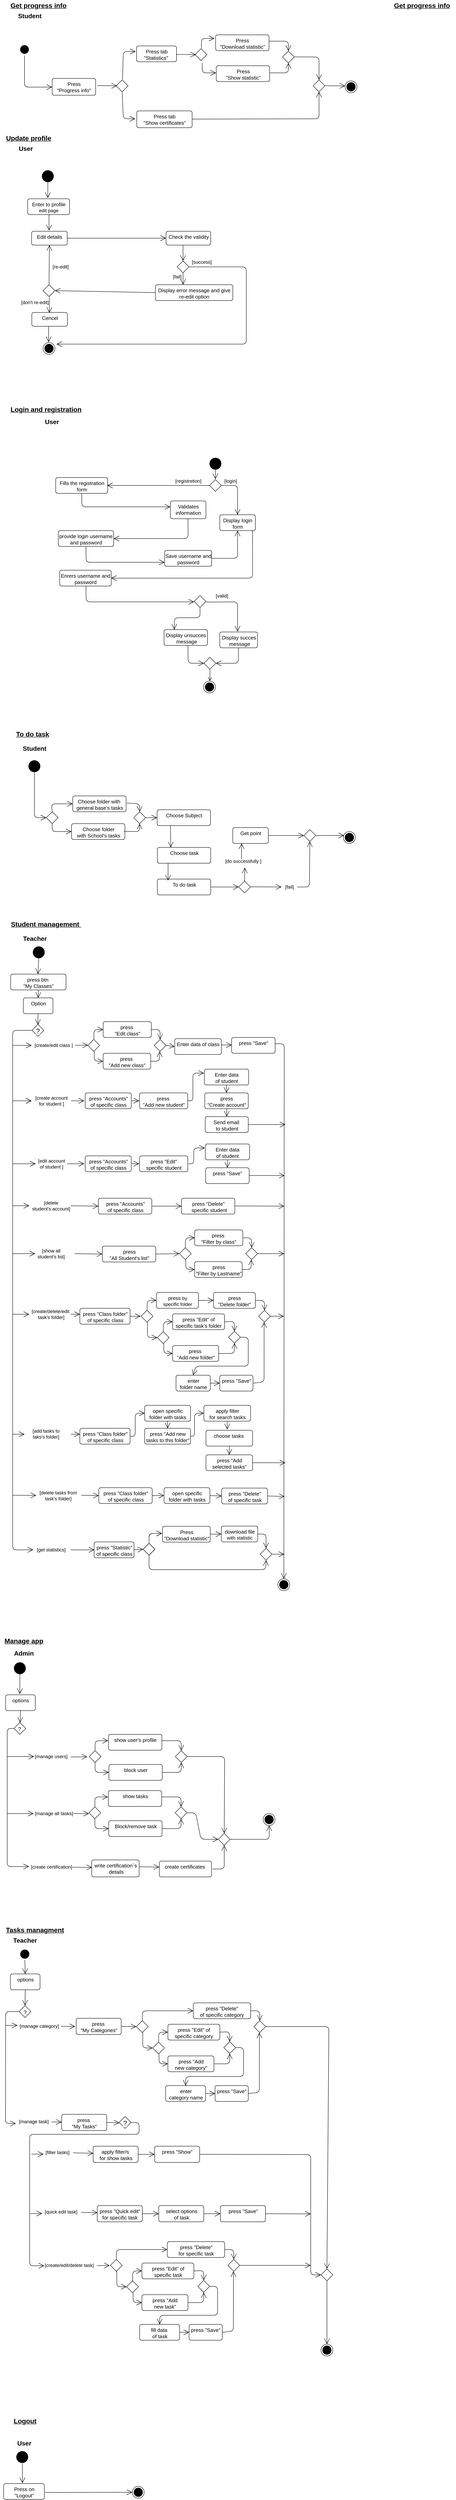 <mxfile version="13.9.9" type="device"><diagram id="Y7B9aK5lZBNIiDhK0BC9" name="Page-1"><mxGraphModel dx="2387" dy="2885" grid="1" gridSize="10" guides="1" tooltips="1" connect="1" arrows="1" fold="1" page="1" pageScale="1" pageWidth="850" pageHeight="1100" math="0" shadow="0"><root><mxCell id="0"/><mxCell id="1" parent="0"/><mxCell id="WzMgxHClOCjAwmdGaGar-65" value="To do task" style="text;html=1;align=center;verticalAlign=middle;resizable=0;points=[];autosize=1;fontSize=17;fontStyle=5" parent="1" vertex="1"><mxGeometry y="520" width="100" height="30" as="geometry"/></mxCell><mxCell id="WzMgxHClOCjAwmdGaGar-66" value="Student" style="text;html=1;align=center;verticalAlign=middle;resizable=0;points=[];autosize=1;fontSize=16;fontStyle=1" parent="1" vertex="1"><mxGeometry x="20" y="560" width="70" height="20" as="geometry"/></mxCell><mxCell id="WzMgxHClOCjAwmdGaGar-67" value="" style="ellipse;fillColor=#000000;strokeColor=none;" parent="1" vertex="1"><mxGeometry x="40" y="600" width="30" height="30" as="geometry"/></mxCell><mxCell id="WzMgxHClOCjAwmdGaGar-68" value="&lt;span style=&quot;font-size: 13px&quot;&gt;Choose folder &lt;br&gt;with School's tasks&lt;/span&gt;" style="html=1;align=center;verticalAlign=top;rounded=1;absoluteArcSize=1;arcSize=10;dashed=0;" parent="1" vertex="1"><mxGeometry x="149" y="760" width="135" height="40" as="geometry"/></mxCell><mxCell id="WzMgxHClOCjAwmdGaGar-71" value="&lt;span style=&quot;font-size: 13px&quot;&gt;Choose task&lt;/span&gt;" style="html=1;align=center;verticalAlign=top;rounded=1;absoluteArcSize=1;arcSize=10;dashed=0;" parent="1" vertex="1"><mxGeometry x="366" y="820" width="135" height="40" as="geometry"/></mxCell><mxCell id="WzMgxHClOCjAwmdGaGar-72" value="&lt;span style=&quot;font-size: 13px&quot;&gt;To do task&lt;/span&gt;" style="html=1;align=center;verticalAlign=top;rounded=1;absoluteArcSize=1;arcSize=10;dashed=0;" parent="1" vertex="1"><mxGeometry x="366" y="900" width="135" height="40" as="geometry"/></mxCell><mxCell id="WzMgxHClOCjAwmdGaGar-73" value="" style="endArrow=open;endFill=1;endSize=12;html=1;fontSize=17;exitX=1;exitY=0.5;exitDx=0;exitDy=0;entryX=0;entryY=0.5;entryDx=0;entryDy=0;" parent="1" source="ANaYNXkmtepdd3xpxu27-96" target="NHiV9VTnwDf29yQrI9qJ-1" edge="1"><mxGeometry width="160" relative="1" as="geometry"><mxPoint x="176.08" y="800" as="sourcePoint"/><mxPoint x="176.12" y="843.84" as="targetPoint"/><Array as="points"/></mxGeometry></mxCell><mxCell id="WzMgxHClOCjAwmdGaGar-74" value="" style="endArrow=open;endFill=1;endSize=12;html=1;fontSize=17;exitX=0.5;exitY=1;exitDx=0;exitDy=0;entryX=0.204;entryY=0.096;entryDx=0;entryDy=0;entryPerimeter=0;" parent="1" edge="1"><mxGeometry width="160" relative="1" as="geometry"><mxPoint x="393.08" y="860" as="sourcePoint"/><mxPoint x="393.12" y="903.84" as="targetPoint"/></mxGeometry></mxCell><mxCell id="WzMgxHClOCjAwmdGaGar-75" value="" style="rhombus;labelBackgroundColor=#FFFFFF;strokeWidth=1;fillColor=none;fontSize=17;" parent="1" vertex="1"><mxGeometry x="571.75" y="905" width="30" height="30" as="geometry"/></mxCell><mxCell id="WzMgxHClOCjAwmdGaGar-77" value="" style="endArrow=open;endFill=1;endSize=12;html=1;fontSize=17;exitX=1;exitY=0.5;exitDx=0;exitDy=0;entryX=0;entryY=0.5;entryDx=0;entryDy=0;" parent="1" source="WzMgxHClOCjAwmdGaGar-72" target="WzMgxHClOCjAwmdGaGar-75" edge="1"><mxGeometry width="160" relative="1" as="geometry"><mxPoint x="528.25" y="925" as="sourcePoint"/><mxPoint x="636.75" y="915" as="targetPoint"/></mxGeometry></mxCell><mxCell id="WzMgxHClOCjAwmdGaGar-78" value="&lt;span style=&quot;font-size: 13px&quot;&gt;Get point&lt;/span&gt;" style="html=1;align=center;verticalAlign=top;rounded=1;absoluteArcSize=1;arcSize=10;dashed=0;" parent="1" vertex="1"><mxGeometry x="556.75" y="770" width="90" height="40" as="geometry"/></mxCell><mxCell id="WzMgxHClOCjAwmdGaGar-79" value="" style="endArrow=open;endFill=1;endSize=12;html=1;fontSize=17;exitX=0.5;exitY=0;exitDx=0;exitDy=0;entryX=0.25;entryY=1;entryDx=0;entryDy=0;" parent="1" target="WzMgxHClOCjAwmdGaGar-78" edge="1"><mxGeometry width="160" relative="1" as="geometry"><mxPoint x="578.75" y="850" as="sourcePoint"/><mxPoint x="636.75" y="800" as="targetPoint"/></mxGeometry></mxCell><mxCell id="WzMgxHClOCjAwmdGaGar-76" value="[do successfully ]" style="text;html=1;align=center;verticalAlign=middle;resizable=0;points=[];autosize=1;" parent="1" vertex="1"><mxGeometry x="527.96" y="845" width="110" height="20" as="geometry"/></mxCell><mxCell id="WzMgxHClOCjAwmdGaGar-80" value="" style="endArrow=open;endFill=1;endSize=12;html=1;fontSize=17;exitX=0.5;exitY=0;exitDx=0;exitDy=0;entryX=0.577;entryY=1.058;entryDx=0;entryDy=0;entryPerimeter=0;" parent="1" source="WzMgxHClOCjAwmdGaGar-75" edge="1"><mxGeometry width="160" relative="1" as="geometry"><mxPoint x="586.75" y="905" as="sourcePoint"/><mxPoint x="587.22" y="871.16" as="targetPoint"/></mxGeometry></mxCell><mxCell id="WzMgxHClOCjAwmdGaGar-81" value="" style="rhombus;labelBackgroundColor=#FFFFFF;strokeWidth=1;fillColor=none;fontSize=17;" parent="1" vertex="1"><mxGeometry x="736.75" y="775" width="30" height="30" as="geometry"/></mxCell><mxCell id="WzMgxHClOCjAwmdGaGar-82" value="" style="endArrow=open;endFill=1;endSize=12;html=1;fontSize=17;entryX=0;entryY=0.5;entryDx=0;entryDy=0;exitX=1;exitY=0.5;exitDx=0;exitDy=0;" parent="1" source="WzMgxHClOCjAwmdGaGar-78" target="WzMgxHClOCjAwmdGaGar-81" edge="1"><mxGeometry width="160" relative="1" as="geometry"><mxPoint x="496.75" y="800" as="sourcePoint"/><mxPoint x="656.75" y="800" as="targetPoint"/></mxGeometry></mxCell><mxCell id="WzMgxHClOCjAwmdGaGar-83" value="" style="endArrow=open;endFill=1;endSize=12;html=1;fontSize=17;exitX=1;exitY=0.5;exitDx=0;exitDy=0;entryX=0.5;entryY=1;entryDx=0;entryDy=0;" parent="1" source="WzMgxHClOCjAwmdGaGar-84" target="WzMgxHClOCjAwmdGaGar-81" edge="1"><mxGeometry width="160" relative="1" as="geometry"><mxPoint x="496.75" y="800" as="sourcePoint"/><mxPoint x="656.75" y="800" as="targetPoint"/><Array as="points"><mxPoint x="750.75" y="920"/></Array></mxGeometry></mxCell><mxCell id="WzMgxHClOCjAwmdGaGar-84" value="[fail]" style="text;html=1;align=center;verticalAlign=middle;resizable=0;points=[];autosize=1;" parent="1" vertex="1"><mxGeometry x="679.75" y="910" width="40" height="20" as="geometry"/></mxCell><mxCell id="WzMgxHClOCjAwmdGaGar-85" value="" style="endArrow=open;endFill=1;endSize=12;html=1;fontSize=17;exitX=1;exitY=0.5;exitDx=0;exitDy=0;entryX=0.011;entryY=0.492;entryDx=0;entryDy=0;entryPerimeter=0;" parent="1" target="WzMgxHClOCjAwmdGaGar-84" edge="1"><mxGeometry width="160" relative="1" as="geometry"><mxPoint x="601.75" y="919.58" as="sourcePoint"/><mxPoint x="636.75" y="919.58" as="targetPoint"/><Array as="points"/></mxGeometry></mxCell><mxCell id="WzMgxHClOCjAwmdGaGar-88" value="" style="ellipse;html=1;shape=endState;fillColor=#000000;strokeColor=#000000;labelBackgroundColor=#FFFFFF;fontSize=17;" parent="1" vertex="1"><mxGeometry x="836.75" y="780" width="30" height="30" as="geometry"/></mxCell><mxCell id="WzMgxHClOCjAwmdGaGar-89" value="" style="endArrow=open;endFill=1;endSize=12;html=1;fontSize=17;exitX=1;exitY=0.5;exitDx=0;exitDy=0;entryX=0.056;entryY=0.328;entryDx=0;entryDy=0;entryPerimeter=0;" parent="1" source="WzMgxHClOCjAwmdGaGar-81" target="WzMgxHClOCjAwmdGaGar-88" edge="1"><mxGeometry width="160" relative="1" as="geometry"><mxPoint x="496.75" y="800" as="sourcePoint"/><mxPoint x="656.75" y="800" as="targetPoint"/></mxGeometry></mxCell><mxCell id="WzMgxHClOCjAwmdGaGar-90" value="Student management&amp;nbsp;" style="text;html=1;align=center;verticalAlign=middle;resizable=0;points=[];autosize=1;fontSize=17;fontStyle=5" parent="1" vertex="1"><mxGeometry x="-11.04" y="1000" width="190" height="30" as="geometry"/></mxCell><mxCell id="WzMgxHClOCjAwmdGaGar-91" value="" style="ellipse;fillColor=#000000;strokeColor=none;labelBackgroundColor=#FFFFFF;fontSize=17;" parent="1" vertex="1"><mxGeometry x="51" y="1070" width="30" height="30" as="geometry"/></mxCell><mxCell id="WzMgxHClOCjAwmdGaGar-97" value="" style="endArrow=open;endFill=1;endSize=12;html=1;fontSize=17;" parent="1" source="WzMgxHClOCjAwmdGaGar-101" edge="1"><mxGeometry width="160" relative="1" as="geometry"><mxPoint x="8" y="1460" as="sourcePoint"/><mxPoint x="181" y="1460" as="targetPoint"/></mxGeometry></mxCell><mxCell id="WzMgxHClOCjAwmdGaGar-101" value="[create account&lt;br&gt;&amp;nbsp;for student ]&amp;nbsp;" style="text;html=1;align=center;verticalAlign=middle;resizable=0;points=[];autosize=1;" parent="1" vertex="1"><mxGeometry x="48" y="1445" width="100" height="30" as="geometry"/></mxCell><mxCell id="WzMgxHClOCjAwmdGaGar-102" value="" style="endArrow=open;endFill=1;endSize=12;html=1;fontSize=17;" parent="1" target="WzMgxHClOCjAwmdGaGar-101" edge="1"><mxGeometry width="160" relative="1" as="geometry"><mxPoint x="8" y="1460" as="sourcePoint"/><mxPoint x="208" y="1460" as="targetPoint"/></mxGeometry></mxCell><mxCell id="WzMgxHClOCjAwmdGaGar-115" value="" style="endArrow=open;endFill=1;endSize=12;html=1;fontSize=17;" parent="1" edge="1"><mxGeometry width="160" relative="1" as="geometry"><mxPoint y="1460" as="sourcePoint"/><mxPoint x="48" y="1460" as="targetPoint"/></mxGeometry></mxCell><mxCell id="WzMgxHClOCjAwmdGaGar-117" value="" style="endArrow=open;endFill=1;endSize=12;html=1;fontSize=17;entryX=0;entryY=0.5;entryDx=0;entryDy=0;" parent="1" target="WzMgxHClOCjAwmdGaGar-132" edge="1"><mxGeometry width="160" relative="1" as="geometry"><mxPoint x="147" y="1725" as="sourcePoint"/><mxPoint x="207" y="1725" as="targetPoint"/></mxGeometry></mxCell><mxCell id="WzMgxHClOCjAwmdGaGar-118" value="" style="endArrow=open;endFill=1;endSize=12;html=1;fontSize=17;" parent="1" target="WzMgxHClOCjAwmdGaGar-119" edge="1"><mxGeometry width="160" relative="1" as="geometry"><mxPoint y="1725" as="sourcePoint"/><mxPoint x="207" y="1725" as="targetPoint"/></mxGeometry></mxCell><mxCell id="WzMgxHClOCjAwmdGaGar-119" value="[delete &lt;br&gt;student's account]" style="text;html=1;align=center;verticalAlign=middle;resizable=0;points=[];autosize=1;" parent="1" vertex="1"><mxGeometry x="42" y="1710" width="110" height="30" as="geometry"/></mxCell><mxCell id="WzMgxHClOCjAwmdGaGar-121" value="" style="endArrow=open;endFill=1;endSize=12;html=1;fontSize=17;" parent="1" target="WzMgxHClOCjAwmdGaGar-122" edge="1"><mxGeometry width="160" relative="1" as="geometry"><mxPoint y="1846" as="sourcePoint"/><mxPoint x="207" y="1846" as="targetPoint"/></mxGeometry></mxCell><mxCell id="WzMgxHClOCjAwmdGaGar-122" value="[show all &lt;br&gt;student's list]" style="text;html=1;align=center;verticalAlign=middle;resizable=0;points=[];autosize=1;" parent="1" vertex="1"><mxGeometry x="57" y="1831" width="80" height="30" as="geometry"/></mxCell><mxCell id="WzMgxHClOCjAwmdGaGar-123" value="&lt;span style=&quot;font-size: 13px&quot;&gt;press &quot;Delete&quot;&lt;br&gt;&amp;nbsp;specific student&lt;br&gt;&lt;/span&gt;" style="html=1;align=center;verticalAlign=top;rounded=1;absoluteArcSize=1;arcSize=10;dashed=0;" parent="1" vertex="1"><mxGeometry x="427" y="1706" width="135" height="40" as="geometry"/></mxCell><mxCell id="WzMgxHClOCjAwmdGaGar-125" value="&lt;span style=&quot;font-size: 13px&quot;&gt;Send email&amp;nbsp;&lt;br&gt;to student&lt;br&gt;&lt;/span&gt;" style="html=1;align=center;verticalAlign=top;rounded=1;absoluteArcSize=1;arcSize=10;dashed=0;" parent="1" vertex="1"><mxGeometry x="487" y="1500" width="109" height="40" as="geometry"/></mxCell><mxCell id="WzMgxHClOCjAwmdGaGar-127" value="" style="endArrow=open;endFill=1;endSize=12;html=1;fontSize=17;exitX=0.5;exitY=1;exitDx=0;exitDy=0;entryX=0.5;entryY=0;entryDx=0;entryDy=0;" parent="1" target="WzMgxHClOCjAwmdGaGar-125" edge="1"><mxGeometry width="160" relative="1" as="geometry"><mxPoint x="542.0" y="1460" as="sourcePoint"/><mxPoint x="505.96" y="1430" as="targetPoint"/></mxGeometry></mxCell><mxCell id="WzMgxHClOCjAwmdGaGar-132" value="&lt;span style=&quot;font-size: 13px&quot;&gt;press &quot;Accounts&quot;&lt;/span&gt;&lt;br style=&quot;font-size: 13px&quot;&gt;&lt;span style=&quot;font-size: 13px&quot;&gt;of specific class&lt;/span&gt;&lt;span style=&quot;font-size: 13px&quot;&gt;&lt;br&gt;&lt;/span&gt;" style="html=1;align=center;verticalAlign=top;rounded=1;absoluteArcSize=1;arcSize=10;dashed=0;" parent="1" vertex="1"><mxGeometry x="217" y="1706" width="135" height="40" as="geometry"/></mxCell><mxCell id="WzMgxHClOCjAwmdGaGar-133" value="" style="endArrow=open;endFill=1;endSize=12;html=1;fontSize=17;exitX=1;exitY=0.5;exitDx=0;exitDy=0;entryX=0;entryY=0.5;entryDx=0;entryDy=0;" parent="1" source="WzMgxHClOCjAwmdGaGar-132" target="WzMgxHClOCjAwmdGaGar-123" edge="1"><mxGeometry width="160" relative="1" as="geometry"><mxPoint x="137" y="1641" as="sourcePoint"/><mxPoint x="297" y="1641" as="targetPoint"/></mxGeometry></mxCell><mxCell id="WzMgxHClOCjAwmdGaGar-136" value="" style="endArrow=open;endFill=1;endSize=12;html=1;fontSize=17;" parent="1" edge="1"><mxGeometry width="160" relative="1" as="geometry"><mxPoint x="147" y="2302" as="sourcePoint"/><mxPoint x="170" y="2302" as="targetPoint"/></mxGeometry></mxCell><mxCell id="WzMgxHClOCjAwmdGaGar-137" value="" style="endArrow=open;endFill=1;endSize=12;html=1;fontSize=17;" parent="1" edge="1"><mxGeometry width="160" relative="1" as="geometry"><mxPoint y="2302" as="sourcePoint"/><mxPoint x="30" y="2302" as="targetPoint"/></mxGeometry></mxCell><mxCell id="WzMgxHClOCjAwmdGaGar-138" value="[add tasks to &lt;br&gt;taks's folder]" style="text;html=1;align=center;verticalAlign=middle;resizable=0;points=[];autosize=1;" parent="1" vertex="1"><mxGeometry x="44" y="2286" width="80" height="30" as="geometry"/></mxCell><mxCell id="WzMgxHClOCjAwmdGaGar-139" value="" style="endArrow=open;endFill=1;endSize=12;html=1;fontSize=17;" parent="1" edge="1"><mxGeometry width="160" relative="1" as="geometry"><mxPoint x="147" y="2594" as="sourcePoint"/><mxPoint x="207" y="2594" as="targetPoint"/></mxGeometry></mxCell><mxCell id="WzMgxHClOCjAwmdGaGar-140" value="" style="endArrow=open;endFill=1;endSize=12;html=1;fontSize=17;exitX=0;exitY=0.5;exitDx=0;exitDy=0;" parent="1" source="zc9DQc9FA8VwTer05sgE-29" target="WzMgxHClOCjAwmdGaGar-141" edge="1"><mxGeometry width="160" relative="1" as="geometry"><mxPoint x="7" y="2535" as="sourcePoint"/><mxPoint x="207" y="2535" as="targetPoint"/><Array as="points"><mxPoint y="1282"/><mxPoint y="2594"/></Array></mxGeometry></mxCell><mxCell id="WzMgxHClOCjAwmdGaGar-141" value="[get statistics]" style="text;html=1;align=center;verticalAlign=middle;resizable=0;points=[];autosize=1;" parent="1" vertex="1"><mxGeometry x="52" y="2584" width="90" height="20" as="geometry"/></mxCell><mxCell id="WzMgxHClOCjAwmdGaGar-156" value="&lt;span style=&quot;font-size: 13px&quot;&gt;press &quot;Class folder&quot;&lt;br&gt;of specific class&lt;br&gt;&lt;/span&gt;" style="html=1;align=center;verticalAlign=top;rounded=1;absoluteArcSize=1;arcSize=10;dashed=0;" parent="1" vertex="1"><mxGeometry x="170" y="2287" width="127" height="40" as="geometry"/></mxCell><mxCell id="WzMgxHClOCjAwmdGaGar-157" value="&lt;span style=&quot;font-size: 13px&quot;&gt;open specific &lt;br&gt;folder with tasks&lt;br&gt;&lt;/span&gt;" style="html=1;align=center;verticalAlign=top;rounded=1;absoluteArcSize=1;arcSize=10;dashed=0;" parent="1" vertex="1"><mxGeometry x="334" y="2229" width="116" height="40" as="geometry"/></mxCell><mxCell id="WzMgxHClOCjAwmdGaGar-160" value="" style="endArrow=open;endFill=1;endSize=12;html=1;fontSize=17;exitX=1;exitY=0.5;exitDx=0;exitDy=0;entryX=0;entryY=0.5;entryDx=0;entryDy=0;" parent="1" source="WzMgxHClOCjAwmdGaGar-156" target="WzMgxHClOCjAwmdGaGar-157" edge="1"><mxGeometry width="160" relative="1" as="geometry"><mxPoint x="306" y="2301.58" as="sourcePoint"/><mxPoint x="347" y="2302" as="targetPoint"/><Array as="points"><mxPoint x="310" y="2307"/><mxPoint x="310" y="2249"/></Array></mxGeometry></mxCell><mxCell id="WzMgxHClOCjAwmdGaGar-161" value="&lt;span style=&quot;font-size: 13px&quot;&gt;press &quot;Add new&lt;br&gt;tasks to this folder&quot;&lt;br&gt;&lt;/span&gt;" style="html=1;align=center;verticalAlign=top;rounded=1;absoluteArcSize=1;arcSize=10;dashed=0;" parent="1" vertex="1"><mxGeometry x="334" y="2287" width="116" height="40" as="geometry"/></mxCell><mxCell id="WzMgxHClOCjAwmdGaGar-162" value="" style="endArrow=open;endFill=1;endSize=12;html=1;fontSize=17;exitX=0.5;exitY=1;exitDx=0;exitDy=0;" parent="1" source="WzMgxHClOCjAwmdGaGar-157" target="WzMgxHClOCjAwmdGaGar-161" edge="1"><mxGeometry width="160" relative="1" as="geometry"><mxPoint x="451.0" y="2301.58" as="sourcePoint"/><mxPoint x="492" y="2302" as="targetPoint"/></mxGeometry></mxCell><mxCell id="WzMgxHClOCjAwmdGaGar-167" value="" style="rhombus;labelBackgroundColor=#FFFFFF;strokeWidth=1;fillColor=none;fontSize=17;" parent="1" vertex="1"><mxGeometry x="626" y="2590" width="30" height="30" as="geometry"/></mxCell><mxCell id="WzMgxHClOCjAwmdGaGar-168" value="" style="endArrow=open;endFill=1;endSize=12;html=1;fontSize=17;exitX=1;exitY=0.5;exitDx=0;exitDy=0;entryX=0.5;entryY=0;entryDx=0;entryDy=0;" parent="1" source="NHiV9VTnwDf29yQrI9qJ-123" target="WzMgxHClOCjAwmdGaGar-167" edge="1"><mxGeometry width="160" relative="1" as="geometry"><mxPoint x="591" y="2565" as="sourcePoint"/><mxPoint x="456" y="2565" as="targetPoint"/><Array as="points"><mxPoint x="641" y="2554"/></Array></mxGeometry></mxCell><mxCell id="WzMgxHClOCjAwmdGaGar-170" value="" style="endArrow=open;endFill=1;endSize=12;html=1;fontSize=17;exitX=0.5;exitY=1;exitDx=0;exitDy=0;entryX=0.5;entryY=1;entryDx=0;entryDy=0;" parent="1" target="WzMgxHClOCjAwmdGaGar-167" edge="1"><mxGeometry width="160" relative="1" as="geometry"><mxPoint x="345.0" y="2607.5" as="sourcePoint"/><mxPoint x="380" y="2632.5" as="targetPoint"/><Array as="points"><mxPoint x="345" y="2644"/><mxPoint x="640" y="2644"/></Array></mxGeometry></mxCell><mxCell id="WzMgxHClOCjAwmdGaGar-172" value="" style="endArrow=open;endFill=1;endSize=12;html=1;fontSize=17;exitX=0.5;exitY=0;exitDx=0;exitDy=0;entryX=0;entryY=0.5;entryDx=0;entryDy=0;" parent="1" source="WzMgxHClOCjAwmdGaGar-173" edge="1"><mxGeometry width="160" relative="1" as="geometry"><mxPoint x="218" y="2552.5" as="sourcePoint"/><mxPoint x="378" y="2552.5" as="targetPoint"/><Array as="points"><mxPoint x="345" y="2552.5"/></Array></mxGeometry></mxCell><mxCell id="WzMgxHClOCjAwmdGaGar-173" value="" style="rhombus;labelBackgroundColor=#FFFFFF;strokeWidth=1;fillColor=none;fontSize=17;" parent="1" vertex="1"><mxGeometry x="330" y="2577.5" width="30" height="30" as="geometry"/></mxCell><mxCell id="WzMgxHClOCjAwmdGaGar-174" value="&lt;span style=&quot;font-size: 13px&quot;&gt;Press &lt;br&gt;&quot;Download statistic&quot;&lt;/span&gt;" style="html=1;align=center;verticalAlign=top;rounded=1;absoluteArcSize=1;arcSize=10;dashed=0;" parent="1" vertex="1"><mxGeometry x="379" y="2534.5" width="121" height="40" as="geometry"/></mxCell><mxCell id="WzMgxHClOCjAwmdGaGar-175" value="&lt;span style=&quot;font-size: 13px&quot;&gt;press &quot;Statistic&quot;&lt;/span&gt;&lt;br style=&quot;font-size: 13px&quot;&gt;&lt;span style=&quot;font-size: 13px&quot;&gt;of specific class&lt;/span&gt;&lt;span style=&quot;font-size: 13px&quot;&gt;&lt;br&gt;&lt;/span&gt;" style="html=1;align=center;verticalAlign=top;rounded=1;absoluteArcSize=1;arcSize=10;dashed=0;" parent="1" vertex="1"><mxGeometry x="206" y="2574" width="101" height="40" as="geometry"/></mxCell><mxCell id="WzMgxHClOCjAwmdGaGar-179" value="" style="endArrow=open;endFill=1;endSize=12;html=1;fontSize=17;exitX=0.997;exitY=0.394;exitDx=0;exitDy=0;exitPerimeter=0;" parent="1" source="f0GcdLWkPrLhUDXhYrfP-1" target="WzMgxHClOCjAwmdGaGar-185" edge="1"><mxGeometry width="160" relative="1" as="geometry"><mxPoint x="438" y="1520" as="sourcePoint"/><mxPoint x="688" y="2070" as="targetPoint"/><Array as="points"><mxPoint x="687" y="1316"/></Array></mxGeometry></mxCell><mxCell id="WzMgxHClOCjAwmdGaGar-180" value="" style="endArrow=open;endFill=1;endSize=12;html=1;fontSize=17;" parent="1" edge="1"><mxGeometry width="160" relative="1" as="geometry"><mxPoint x="562" y="1725.5" as="sourcePoint"/><mxPoint x="687" y="1726" as="targetPoint"/></mxGeometry></mxCell><mxCell id="WzMgxHClOCjAwmdGaGar-181" value="" style="endArrow=open;endFill=1;endSize=12;html=1;fontSize=17;exitX=1;exitY=0.5;exitDx=0;exitDy=0;" parent="1" source="NHiV9VTnwDf29yQrI9qJ-60" edge="1"><mxGeometry width="160" relative="1" as="geometry"><mxPoint x="577" y="1846" as="sourcePoint"/><mxPoint x="687" y="1846" as="targetPoint"/></mxGeometry></mxCell><mxCell id="WzMgxHClOCjAwmdGaGar-182" value="" style="endArrow=open;endFill=1;endSize=12;html=1;fontSize=17;exitX=0.5;exitY=1;exitDx=0;exitDy=0;entryX=0.5;entryY=0;entryDx=0;entryDy=0;" parent="1" source="MUSNaQIOQvy7g5YRP21i-15" target="NHiV9VTnwDf29yQrI9qJ-104" edge="1"><mxGeometry width="160" relative="1" as="geometry"><mxPoint x="602" y="2364.71" as="sourcePoint"/><mxPoint x="691" y="2370" as="targetPoint"/></mxGeometry></mxCell><mxCell id="WzMgxHClOCjAwmdGaGar-183" value="" style="endArrow=open;endFill=1;endSize=12;html=1;fontSize=17;exitX=1;exitY=0.5;exitDx=0;exitDy=0;" parent="1" source="WzMgxHClOCjAwmdGaGar-167" edge="1"><mxGeometry width="160" relative="1" as="geometry"><mxPoint x="650" y="2605" as="sourcePoint"/><mxPoint x="687" y="2605" as="targetPoint"/></mxGeometry></mxCell><mxCell id="WzMgxHClOCjAwmdGaGar-185" value="" style="ellipse;html=1;shape=endState;fillColor=#000000;strokeColor=#000000;" parent="1" vertex="1"><mxGeometry x="671" y="2667" width="30" height="30" as="geometry"/></mxCell><mxCell id="WzMgxHClOCjAwmdGaGar-186" value="Teacher" style="text;html=1;align=center;verticalAlign=middle;resizable=0;points=[];autosize=1;fontSize=16;fontStyle=1" parent="1" vertex="1"><mxGeometry x="15.71" y="1040" width="80" height="20" as="geometry"/></mxCell><mxCell id="mPLMZ9HB3t_u9XeGRTt8-6" value="Get progress info" style="text;html=1;align=center;verticalAlign=middle;resizable=0;points=[];autosize=1;fontSize=17;fontStyle=5" parent="1" vertex="1"><mxGeometry x="-20" y="-1320" width="170" height="30" as="geometry"/></mxCell><mxCell id="mPLMZ9HB3t_u9XeGRTt8-7" value="" style="ellipse;html=1;shape=startState;fillColor=#000000;strokeColor=none;" parent="1" vertex="1"><mxGeometry x="15" y="-1210" width="30" height="30" as="geometry"/></mxCell><mxCell id="mPLMZ9HB3t_u9XeGRTt8-11" value="&lt;span style=&quot;font-size: 13px&quot;&gt;Press tab &lt;br&gt;&quot;Statistics&quot;&amp;nbsp;&lt;br&gt;&lt;/span&gt;" style="html=1;align=center;verticalAlign=top;rounded=1;absoluteArcSize=1;arcSize=10;dashed=0;" parent="1" vertex="1"><mxGeometry x="313.5" y="-1204" width="101" height="40" as="geometry"/></mxCell><mxCell id="mPLMZ9HB3t_u9XeGRTt8-12" value="" style="endArrow=open;endFill=1;endSize=12;html=1;exitX=0.5;exitY=1;exitDx=0;exitDy=0;" parent="1" source="mPLMZ9HB3t_u9XeGRTt8-7" edge="1"><mxGeometry width="160" relative="1" as="geometry"><mxPoint x="270" y="-1100" as="sourcePoint"/><mxPoint x="100" y="-1100" as="targetPoint"/><Array as="points"><mxPoint x="30" y="-1100"/></Array></mxGeometry></mxCell><mxCell id="mPLMZ9HB3t_u9XeGRTt8-13" value="" style="rhombus;labelBackgroundColor=#FFFFFF;strokeWidth=1;fillColor=none;fontSize=17;" parent="1" vertex="1"><mxGeometry x="682.5" y="-1191" width="30" height="30" as="geometry"/></mxCell><mxCell id="mPLMZ9HB3t_u9XeGRTt8-14" value="" style="endArrow=open;endFill=1;endSize=12;html=1;fontSize=17;exitX=1;exitY=0.5;exitDx=0;exitDy=0;entryX=0.5;entryY=0;entryDx=0;entryDy=0;" parent="1" target="mPLMZ9HB3t_u9XeGRTt8-13" edge="1"><mxGeometry width="160" relative="1" as="geometry"><mxPoint x="647.5" y="-1216" as="sourcePoint"/><mxPoint x="512.5" y="-1216" as="targetPoint"/><Array as="points"><mxPoint x="697.5" y="-1216"/></Array></mxGeometry></mxCell><mxCell id="mPLMZ9HB3t_u9XeGRTt8-15" value="" style="endArrow=open;endFill=1;endSize=12;html=1;fontSize=17;exitX=1;exitY=0.5;exitDx=0;exitDy=0;entryX=0.5;entryY=1;entryDx=0;entryDy=0;" parent="1" target="mPLMZ9HB3t_u9XeGRTt8-13" edge="1"><mxGeometry width="160" relative="1" as="geometry"><mxPoint x="649.5" y="-1136" as="sourcePoint"/><mxPoint x="512.5" y="-1216" as="targetPoint"/><Array as="points"><mxPoint x="697.5" y="-1136"/></Array></mxGeometry></mxCell><mxCell id="mPLMZ9HB3t_u9XeGRTt8-16" value="" style="endArrow=open;endFill=1;endSize=12;html=1;fontSize=17;exitX=0.5;exitY=1;exitDx=0;exitDy=0;entryX=0;entryY=0.5;entryDx=0;entryDy=0;" parent="1" edge="1"><mxGeometry width="160" relative="1" as="geometry"><mxPoint x="479.5" y="-1161" as="sourcePoint"/><mxPoint x="514.5" y="-1136" as="targetPoint"/><Array as="points"><mxPoint x="479.5" y="-1136"/></Array></mxGeometry></mxCell><mxCell id="mPLMZ9HB3t_u9XeGRTt8-17" value="" style="endArrow=open;endFill=1;endSize=12;html=1;fontSize=17;exitX=0.5;exitY=0;exitDx=0;exitDy=0;entryX=0;entryY=0.5;entryDx=0;entryDy=0;" parent="1" edge="1"><mxGeometry width="160" relative="1" as="geometry"><mxPoint x="477.5" y="-1198" as="sourcePoint"/><mxPoint x="510.5" y="-1223" as="targetPoint"/><Array as="points"><mxPoint x="477.5" y="-1223"/></Array></mxGeometry></mxCell><mxCell id="mPLMZ9HB3t_u9XeGRTt8-18" value="&lt;span style=&quot;font-size: 13px&quot;&gt;Press &lt;br&gt;&quot;Download statistic&quot;&lt;/span&gt;" style="html=1;align=center;verticalAlign=top;rounded=1;absoluteArcSize=1;arcSize=10;dashed=0;" parent="1" vertex="1"><mxGeometry x="513.5" y="-1232" width="135" height="40" as="geometry"/></mxCell><mxCell id="mPLMZ9HB3t_u9XeGRTt8-19" value="" style="rhombus;labelBackgroundColor=#FFFFFF;strokeWidth=1;fillColor=none;fontSize=17;" parent="1" vertex="1"><mxGeometry x="461.5" y="-1197" width="30" height="30" as="geometry"/></mxCell><mxCell id="mPLMZ9HB3t_u9XeGRTt8-25" value="" style="endArrow=open;endFill=1;endSize=12;html=1;" parent="1" edge="1"><mxGeometry width="160" relative="1" as="geometry"><mxPoint x="413.5" y="-1182.5" as="sourcePoint"/><mxPoint x="463.5" y="-1182" as="targetPoint"/><Array as="points"/></mxGeometry></mxCell><mxCell id="mPLMZ9HB3t_u9XeGRTt8-26" value="&lt;span style=&quot;font-size: 13px&quot;&gt;Press &lt;br&gt;&quot;Show statistic&quot;&lt;br&gt;&lt;/span&gt;" style="html=1;align=center;verticalAlign=top;rounded=1;absoluteArcSize=1;arcSize=10;dashed=0;" parent="1" vertex="1"><mxGeometry x="515" y="-1154" width="135" height="40" as="geometry"/></mxCell><mxCell id="mPLMZ9HB3t_u9XeGRTt8-28" value="" style="ellipse;html=1;shape=endState;fillColor=#000000;" parent="1" vertex="1"><mxGeometry x="841" y="-1115.75" width="30" height="30" as="geometry"/></mxCell><mxCell id="mPLMZ9HB3t_u9XeGRTt8-29" value="Update profile" style="text;html=1;align=center;verticalAlign=middle;resizable=0;points=[];autosize=1;fontSize=17;fontStyle=5" parent="1" vertex="1"><mxGeometry x="-30" y="-985" width="140" height="30" as="geometry"/></mxCell><mxCell id="mPLMZ9HB3t_u9XeGRTt8-71" value="Manage app" style="text;html=1;align=center;verticalAlign=middle;resizable=0;points=[];autosize=1;fontSize=17;fontStyle=5" parent="1" vertex="1"><mxGeometry x="-31.75" y="2810" width="120" height="30" as="geometry"/></mxCell><mxCell id="mPLMZ9HB3t_u9XeGRTt8-72" value="" style="ellipse;fillColor=#000000;strokeColor=none;labelBackgroundColor=#FFFFFF;fontSize=17;" parent="1" vertex="1"><mxGeometry x="3.25" y="2878" width="30" height="30" as="geometry"/></mxCell><mxCell id="mPLMZ9HB3t_u9XeGRTt8-73" value="&lt;span style=&quot;font-size: 13px&quot;&gt;options&lt;br&gt;&lt;/span&gt;" style="html=1;align=center;verticalAlign=top;rounded=1;absoluteArcSize=1;arcSize=10;dashed=0;" parent="1" vertex="1"><mxGeometry x="-17.75" y="2960" width="75" height="40" as="geometry"/></mxCell><mxCell id="mPLMZ9HB3t_u9XeGRTt8-74" value="" style="endArrow=open;endFill=1;endSize=12;html=1;fontSize=17;exitX=0.5;exitY=1;exitDx=0;exitDy=0;" parent="1" edge="1"><mxGeometry width="160" relative="1" as="geometry"><mxPoint x="18.25" y="2908" as="sourcePoint"/><mxPoint x="18.25" y="2958" as="targetPoint"/></mxGeometry></mxCell><mxCell id="mPLMZ9HB3t_u9XeGRTt8-152" value="Admin" style="text;html=1;align=center;verticalAlign=middle;resizable=0;points=[];autosize=1;fontSize=16;fontStyle=1" parent="1" vertex="1"><mxGeometry x="-6.75" y="2840" width="70" height="30" as="geometry"/></mxCell><mxCell id="mPLMZ9HB3t_u9XeGRTt8-155" value="" style="endArrow=open;endFill=1;endSize=12;html=1;fontSize=17;exitX=0;exitY=0.5;exitDx=0;exitDy=0;entryX=0.028;entryY=0.433;entryDx=0;entryDy=0;entryPerimeter=0;" parent="1" source="zc9DQc9FA8VwTer05sgE-3" target="mPLMZ9HB3t_u9XeGRTt8-186" edge="1"><mxGeometry width="160" relative="1" as="geometry"><mxPoint x="18.5" y="3185" as="sourcePoint"/><mxPoint x="43" y="3527" as="targetPoint"/><Array as="points"><mxPoint x="-13.75" y="3045"/><mxPoint x="-13.75" y="3394"/></Array></mxGeometry></mxCell><mxCell id="mPLMZ9HB3t_u9XeGRTt8-156" value="[manage all tasks]" style="text;html=1;align=center;verticalAlign=middle;resizable=0;points=[];autosize=1;" parent="1" vertex="1"><mxGeometry x="49" y="3250" width="110" height="20" as="geometry"/></mxCell><mxCell id="mPLMZ9HB3t_u9XeGRTt8-157" value="" style="endArrow=open;endFill=1;endSize=12;html=1;fontSize=17;" parent="1" edge="1"><mxGeometry width="160" relative="1" as="geometry"><mxPoint x="-13.75" y="3260" as="sourcePoint"/><mxPoint x="53" y="3260" as="targetPoint"/></mxGeometry></mxCell><mxCell id="mPLMZ9HB3t_u9XeGRTt8-158" value="" style="endArrow=open;endFill=1;endSize=12;html=1;fontSize=17;" parent="1" edge="1"><mxGeometry width="160" relative="1" as="geometry"><mxPoint x="153" y="3260" as="sourcePoint"/><mxPoint x="193" y="3260" as="targetPoint"/></mxGeometry></mxCell><mxCell id="mPLMZ9HB3t_u9XeGRTt8-186" value="[create certification]" style="text;html=1;align=center;verticalAlign=middle;resizable=0;points=[];autosize=1;" parent="1" vertex="1"><mxGeometry x="38" y="3385" width="120" height="20" as="geometry"/></mxCell><mxCell id="mPLMZ9HB3t_u9XeGRTt8-188" value="" style="endArrow=open;endFill=1;endSize=12;html=1;fontSize=17;" parent="1" edge="1"><mxGeometry width="160" relative="1" as="geometry"><mxPoint x="151" y="3395.5" as="sourcePoint"/><mxPoint x="201" y="3396" as="targetPoint"/></mxGeometry></mxCell><mxCell id="mPLMZ9HB3t_u9XeGRTt8-193" value="&lt;span style=&quot;font-size: 13px&quot;&gt;write certification`s&lt;br&gt;&amp;nbsp;details&lt;br&gt;&lt;/span&gt;" style="html=1;align=center;verticalAlign=top;rounded=1;absoluteArcSize=1;arcSize=10;dashed=0;" parent="1" vertex="1"><mxGeometry x="200" y="3377" width="120" height="43" as="geometry"/></mxCell><mxCell id="mPLMZ9HB3t_u9XeGRTt8-200" value="" style="endArrow=open;endFill=1;endSize=12;html=1;fontSize=17;" parent="1" edge="1"><mxGeometry width="160" relative="1" as="geometry"><mxPoint x="321" y="3394.5" as="sourcePoint"/><mxPoint x="371" y="3395" as="targetPoint"/></mxGeometry></mxCell><mxCell id="mPLMZ9HB3t_u9XeGRTt8-208" value="" style="ellipse;html=1;shape=endState;fillColor=#000000;strokeColor=#000000;" parent="1" vertex="1"><mxGeometry x="633.75" y="3260" width="30" height="30" as="geometry"/></mxCell><mxCell id="mPLMZ9HB3t_u9XeGRTt8-277" value="Logout" style="text;html=1;align=center;verticalAlign=middle;resizable=0;points=[];autosize=1;fontSize=17;fontStyle=5" parent="1" vertex="1"><mxGeometry x="-8.75" y="4780" width="80" height="30" as="geometry"/></mxCell><mxCell id="mPLMZ9HB3t_u9XeGRTt8-278" value="" style="ellipse;fillColor=#000000;strokeColor=none;labelBackgroundColor=#FFFFFF;fontSize=17;" parent="1" vertex="1"><mxGeometry x="9.25" y="4870" width="30" height="30" as="geometry"/></mxCell><mxCell id="mPLMZ9HB3t_u9XeGRTt8-279" value="" style="endArrow=open;endFill=1;endSize=12;html=1;fontSize=17;exitX=0.5;exitY=1;exitDx=0;exitDy=0;" parent="1" edge="1"><mxGeometry width="160" relative="1" as="geometry"><mxPoint x="24.75" y="4901" as="sourcePoint"/><mxPoint x="24.75" y="4951" as="targetPoint"/></mxGeometry></mxCell><mxCell id="mPLMZ9HB3t_u9XeGRTt8-281" value="&lt;span style=&quot;font-size: 13px&quot;&gt;Press on&lt;br&gt;&quot;Logout&quot;&lt;br&gt;&lt;/span&gt;" style="html=1;align=center;verticalAlign=top;rounded=1;absoluteArcSize=1;arcSize=10;dashed=0;" parent="1" vertex="1"><mxGeometry x="-22.75" y="4952" width="103" height="40" as="geometry"/></mxCell><mxCell id="mPLMZ9HB3t_u9XeGRTt8-282" value="" style="endArrow=open;endFill=1;endSize=12;html=1;fontSize=17;entryX=0;entryY=0.5;entryDx=0;entryDy=0;" parent="1" target="mPLMZ9HB3t_u9XeGRTt8-297" edge="1"><mxGeometry width="160" relative="1" as="geometry"><mxPoint x="81.75" y="4974.5" as="sourcePoint"/><mxPoint x="131.75" y="4975" as="targetPoint"/></mxGeometry></mxCell><mxCell id="mPLMZ9HB3t_u9XeGRTt8-297" value="" style="ellipse;html=1;shape=endState;fillColor=#000000;strokeColor=#000000;" parent="1" vertex="1"><mxGeometry x="302.75" y="4959" width="30" height="30" as="geometry"/></mxCell><mxCell id="MUSNaQIOQvy7g5YRP21i-1" value="Student" style="text;html=1;align=center;verticalAlign=middle;resizable=0;points=[];autosize=1;fontSize=16;fontStyle=1" parent="1" vertex="1"><mxGeometry x="8" y="-1290" width="70" height="20" as="geometry"/></mxCell><mxCell id="MUSNaQIOQvy7g5YRP21i-2" value="&lt;span style=&quot;font-size: 13px;&quot;&gt;Press &lt;br&gt;&quot;Progress info&quot;&lt;/span&gt;" style="html=1;align=center;verticalAlign=top;rounded=1;absoluteArcSize=1;arcSize=10;dashed=0;" parent="1" vertex="1"><mxGeometry x="100" y="-1122" width="110" height="42.5" as="geometry"/></mxCell><mxCell id="MUSNaQIOQvy7g5YRP21i-3" value="" style="endArrow=open;endFill=1;endSize=12;html=1;fontSize=17;exitX=0.5;exitY=1;exitDx=0;exitDy=0;" parent="1" edge="1"><mxGeometry width="160" relative="1" as="geometry"><mxPoint x="277" y="-1087.25" as="sourcePoint"/><mxPoint x="310" y="-1020" as="targetPoint"/><Array as="points"><mxPoint x="280" y="-1020"/></Array></mxGeometry></mxCell><mxCell id="MUSNaQIOQvy7g5YRP21i-4" value="" style="endArrow=open;endFill=1;endSize=12;html=1;fontSize=17;exitX=0.5;exitY=0;exitDx=0;exitDy=0;" parent="1" edge="1"><mxGeometry width="160" relative="1" as="geometry"><mxPoint x="278" y="-1119.25" as="sourcePoint"/><mxPoint x="311" y="-1190" as="targetPoint"/><Array as="points"><mxPoint x="280" y="-1190"/></Array></mxGeometry></mxCell><mxCell id="MUSNaQIOQvy7g5YRP21i-5" value="" style="rhombus;labelBackgroundColor=#FFFFFF;strokeWidth=1;fillColor=none;fontSize=17;" parent="1" vertex="1"><mxGeometry x="262" y="-1118.25" width="30" height="30" as="geometry"/></mxCell><mxCell id="MUSNaQIOQvy7g5YRP21i-6" value="" style="endArrow=open;endFill=1;endSize=12;html=1;" parent="1" edge="1"><mxGeometry width="160" relative="1" as="geometry"><mxPoint x="214" y="-1103.75" as="sourcePoint"/><mxPoint x="264" y="-1103.25" as="targetPoint"/><Array as="points"/></mxGeometry></mxCell><mxCell id="MUSNaQIOQvy7g5YRP21i-7" value="&lt;span style=&quot;font-size: 13px;&quot;&gt;Press tab&lt;br&gt;&quot;Show certificates&quot;&lt;br&gt;&lt;/span&gt;" style="html=1;align=center;verticalAlign=top;rounded=1;absoluteArcSize=1;arcSize=10;dashed=0;" parent="1" vertex="1"><mxGeometry x="314" y="-1040" width="140" height="42.5" as="geometry"/></mxCell><mxCell id="MUSNaQIOQvy7g5YRP21i-9" value="" style="endArrow=open;endFill=1;endSize=12;html=1;entryX=0.5;entryY=1;entryDx=0;entryDy=0;" parent="1" target="MUSNaQIOQvy7g5YRP21i-11" edge="1"><mxGeometry width="160" relative="1" as="geometry"><mxPoint x="454" y="-1019.25" as="sourcePoint"/><mxPoint x="720" y="-1000" as="targetPoint"/><Array as="points"><mxPoint x="775" y="-1020"/></Array></mxGeometry></mxCell><mxCell id="MUSNaQIOQvy7g5YRP21i-11" value="" style="rhombus;labelBackgroundColor=#FFFFFF;strokeWidth=1;fillColor=none;fontSize=17;" parent="1" vertex="1"><mxGeometry x="760" y="-1118.25" width="30" height="30" as="geometry"/></mxCell><mxCell id="MUSNaQIOQvy7g5YRP21i-12" value="" style="endArrow=open;endFill=1;endSize=12;html=1;entryX=0.5;entryY=0;entryDx=0;entryDy=0;" parent="1" target="MUSNaQIOQvy7g5YRP21i-11" edge="1"><mxGeometry width="160" relative="1" as="geometry"><mxPoint x="712.5" y="-1176.29" as="sourcePoint"/><mxPoint x="762.5" y="-1175.79" as="targetPoint"/><Array as="points"><mxPoint x="775" y="-1176"/></Array></mxGeometry></mxCell><mxCell id="MUSNaQIOQvy7g5YRP21i-13" value="" style="endArrow=open;endFill=1;endSize=12;html=1;" parent="1" edge="1"><mxGeometry width="160" relative="1" as="geometry"><mxPoint x="791" y="-1103.54" as="sourcePoint"/><mxPoint x="841" y="-1103.04" as="targetPoint"/><Array as="points"/></mxGeometry></mxCell><mxCell id="MUSNaQIOQvy7g5YRP21i-14" value="User" style="text;html=1;align=center;verticalAlign=middle;resizable=0;points=[];autosize=1;fontSize=16;fontStyle=1" parent="1" vertex="1"><mxGeometry x="2.5" y="-960" width="60" height="30" as="geometry"/></mxCell><mxCell id="MUSNaQIOQvy7g5YRP21i-16" value="User" style="text;html=1;align=center;verticalAlign=middle;resizable=0;points=[];autosize=1;fontSize=16;fontStyle=1" parent="1" vertex="1"><mxGeometry x="3.75" y="4840" width="50" height="20" as="geometry"/></mxCell><mxCell id="MUSNaQIOQvy7g5YRP21i-15" value="&lt;span style=&quot;font-size: 13px&quot;&gt;choose tasks&amp;nbsp;&lt;br&gt;&lt;/span&gt;" style="html=1;align=center;verticalAlign=top;rounded=1;absoluteArcSize=1;arcSize=10;dashed=0;" parent="1" vertex="1"><mxGeometry x="489" y="2292" width="118" height="40" as="geometry"/></mxCell><mxCell id="MVLa9dIs_ozA3GonZW_X-5" value="" style="endArrow=open;endFill=1;endSize=12;html=1;fontSize=17;exitX=1;exitY=0.5;exitDx=0;exitDy=0;entryX=0;entryY=0.5;entryDx=0;entryDy=0;" parent="1" source="WzMgxHClOCjAwmdGaGar-161" target="f0GcdLWkPrLhUDXhYrfP-82" edge="1"><mxGeometry width="160" relative="1" as="geometry"><mxPoint x="597" y="2301.71" as="sourcePoint"/><mxPoint x="687" y="2302.0" as="targetPoint"/><Array as="points"><mxPoint x="460" y="2307"/><mxPoint x="460" y="2249"/></Array></mxGeometry></mxCell><mxCell id="MVLa9dIs_ozA3GonZW_X-6" value="&lt;span style=&quot;font-size: 13px&quot;&gt;create certificates&amp;nbsp;&lt;br&gt;&lt;/span&gt;" style="html=1;align=center;verticalAlign=top;rounded=1;absoluteArcSize=1;arcSize=10;dashed=0;" parent="1" vertex="1"><mxGeometry x="371" y="3380" width="132" height="40" as="geometry"/></mxCell><mxCell id="MVLa9dIs_ozA3GonZW_X-7" value="" style="rhombus;labelBackgroundColor=#FFFFFF;strokeWidth=1;fillColor=none;fontSize=17;" parent="1" vertex="1"><mxGeometry x="520.21" y="3310" width="30" height="30" as="geometry"/></mxCell><mxCell id="MVLa9dIs_ozA3GonZW_X-8" value="" style="endArrow=open;endFill=1;endSize=12;html=1;fontSize=17;exitX=1;exitY=0.5;exitDx=0;exitDy=0;entryX=0;entryY=0.5;entryDx=0;entryDy=0;" parent="1" source="ANaYNXkmtepdd3xpxu27-5" target="MVLa9dIs_ozA3GonZW_X-7" edge="1"><mxGeometry width="160" relative="1" as="geometry"><mxPoint x="453" y="3261" as="sourcePoint"/><mxPoint x="368" y="3320" as="targetPoint"/><Array as="points"><mxPoint x="463" y="3258"/><mxPoint x="476.25" y="3325"/></Array></mxGeometry></mxCell><mxCell id="MVLa9dIs_ozA3GonZW_X-9" value="" style="endArrow=open;endFill=1;endSize=12;html=1;fontSize=17;exitX=1;exitY=0.5;exitDx=0;exitDy=0;entryX=0.5;entryY=1;entryDx=0;entryDy=0;" parent="1" target="MVLa9dIs_ozA3GonZW_X-7" edge="1"><mxGeometry width="160" relative="1" as="geometry"><mxPoint x="505" y="3400" as="sourcePoint"/><mxPoint x="368" y="3320" as="targetPoint"/><Array as="points"><mxPoint x="535.25" y="3400"/></Array></mxGeometry></mxCell><mxCell id="MVLa9dIs_ozA3GonZW_X-69" value="" style="ellipse;fillColor=#000000;strokeColor=none;" parent="1" vertex="1"><mxGeometry x="74" y="-890" width="30" height="30" as="geometry"/></mxCell><mxCell id="MVLa9dIs_ozA3GonZW_X-70" value="" style="endArrow=open;endFill=1;endSize=12;html=1;exitX=0.5;exitY=1;exitDx=0;exitDy=0;" parent="1" source="MVLa9dIs_ozA3GonZW_X-69" edge="1"><mxGeometry width="160" relative="1" as="geometry"><mxPoint x="359" y="-620" as="sourcePoint"/><mxPoint x="89" y="-820" as="targetPoint"/></mxGeometry></mxCell><mxCell id="MVLa9dIs_ozA3GonZW_X-77" value="&lt;span style=&quot;font-size: 13px;&quot;&gt;Enter to profile&lt;br&gt;&lt;/span&gt;edit page" style="html=1;align=center;verticalAlign=top;rounded=1;absoluteArcSize=1;arcSize=10;dashed=0;" parent="1" vertex="1"><mxGeometry x="38" y="-818" width="106" height="40" as="geometry"/></mxCell><mxCell id="MVLa9dIs_ozA3GonZW_X-78" value="" style="endArrow=open;endFill=1;endSize=12;html=1;exitX=0.5;exitY=1;exitDx=0;exitDy=0;" parent="1" edge="1"><mxGeometry width="160" relative="1" as="geometry"><mxPoint x="92" y="-778" as="sourcePoint"/><mxPoint x="92" y="-738" as="targetPoint"/></mxGeometry></mxCell><mxCell id="MVLa9dIs_ozA3GonZW_X-79" value="&lt;span style=&quot;font-size: 13px;&quot;&gt;Edit details&lt;/span&gt;" style="html=1;align=center;verticalAlign=top;rounded=1;absoluteArcSize=1;arcSize=10;dashed=0;" parent="1" vertex="1"><mxGeometry x="48" y="-736" width="90" height="35" as="geometry"/></mxCell><mxCell id="MVLa9dIs_ozA3GonZW_X-80" value="&lt;span style=&quot;font-size: 13px;&quot;&gt;Check the validity&lt;/span&gt;" style="html=1;align=center;verticalAlign=top;rounded=1;absoluteArcSize=1;arcSize=10;dashed=0;" parent="1" vertex="1"><mxGeometry x="388" y="-736" width="113" height="35" as="geometry"/></mxCell><mxCell id="MVLa9dIs_ozA3GonZW_X-81" value="" style="endArrow=open;endFill=1;endSize=12;html=1;exitX=1;exitY=0.5;exitDx=0;exitDy=0;entryX=0;entryY=0.5;entryDx=0;entryDy=0;" parent="1" source="MVLa9dIs_ozA3GonZW_X-79" target="MVLa9dIs_ozA3GonZW_X-80" edge="1"><mxGeometry width="160" relative="1" as="geometry"><mxPoint x="174" y="-731" as="sourcePoint"/><mxPoint x="174" y="-691" as="targetPoint"/></mxGeometry></mxCell><mxCell id="MVLa9dIs_ozA3GonZW_X-82" value="" style="endArrow=open;endFill=1;endSize=12;html=1;exitX=0.5;exitY=1;exitDx=0;exitDy=0;" parent="1" edge="1"><mxGeometry width="160" relative="1" as="geometry"><mxPoint x="431" y="-701" as="sourcePoint"/><mxPoint x="431" y="-661" as="targetPoint"/></mxGeometry></mxCell><mxCell id="MVLa9dIs_ozA3GonZW_X-83" value="" style="rhombus;labelBackgroundColor=#FFFFFF;strokeWidth=1;fillColor=none;fontSize=17;" parent="1" vertex="1"><mxGeometry x="416" y="-661" width="30" height="30" as="geometry"/></mxCell><mxCell id="MVLa9dIs_ozA3GonZW_X-84" value="" style="endArrow=open;endFill=1;endSize=12;html=1;exitX=0.5;exitY=1;exitDx=0;exitDy=0;" parent="1" edge="1"><mxGeometry width="160" relative="1" as="geometry"><mxPoint x="431" y="-631" as="sourcePoint"/><mxPoint x="431" y="-601" as="targetPoint"/></mxGeometry></mxCell><mxCell id="MVLa9dIs_ozA3GonZW_X-85" value="&lt;span style=&quot;font-size: 13px;&quot;&gt;Display error message and give&lt;br&gt;re-edit option&lt;br&gt;&lt;/span&gt;" style="html=1;align=center;verticalAlign=top;rounded=1;absoluteArcSize=1;arcSize=10;dashed=0;" parent="1" vertex="1"><mxGeometry x="361" y="-601" width="196" height="40" as="geometry"/></mxCell><mxCell id="MVLa9dIs_ozA3GonZW_X-86" value="[fail]" style="text;html=1;align=center;verticalAlign=middle;resizable=0;points=[];autosize=1;" parent="1" vertex="1"><mxGeometry x="396" y="-631" width="40" height="20" as="geometry"/></mxCell><mxCell id="MVLa9dIs_ozA3GonZW_X-87" value="" style="rhombus;labelBackgroundColor=#FFFFFF;strokeWidth=1;fillColor=none;fontSize=17;" parent="1" vertex="1"><mxGeometry x="77" y="-601" width="30" height="30" as="geometry"/></mxCell><mxCell id="MVLa9dIs_ozA3GonZW_X-88" value="" style="endArrow=open;endFill=1;endSize=12;html=1;exitX=0.5;exitY=0;exitDx=0;exitDy=0;entryX=0.5;entryY=1;entryDx=0;entryDy=0;" parent="1" source="MVLa9dIs_ozA3GonZW_X-87" target="MVLa9dIs_ozA3GonZW_X-79" edge="1"><mxGeometry width="160" relative="1" as="geometry"><mxPoint x="41" y="-681" as="sourcePoint"/><mxPoint x="41" y="-641" as="targetPoint"/></mxGeometry></mxCell><mxCell id="MVLa9dIs_ozA3GonZW_X-89" value="[re-edit]" style="text;html=1;align=center;verticalAlign=middle;resizable=0;points=[];autosize=1;" parent="1" vertex="1"><mxGeometry x="91" y="-656" width="60" height="20" as="geometry"/></mxCell><mxCell id="MVLa9dIs_ozA3GonZW_X-90" value="" style="endArrow=open;endFill=1;endSize=12;html=1;exitX=0;exitY=0.5;exitDx=0;exitDy=0;entryX=1;entryY=0.5;entryDx=0;entryDy=0;" parent="1" source="MVLa9dIs_ozA3GonZW_X-85" target="MVLa9dIs_ozA3GonZW_X-87" edge="1"><mxGeometry width="160" relative="1" as="geometry"><mxPoint x="236" y="-551" as="sourcePoint"/><mxPoint x="233" y="-651" as="targetPoint"/></mxGeometry></mxCell><mxCell id="MVLa9dIs_ozA3GonZW_X-91" value="&lt;span style=&quot;font-size: 13px;&quot;&gt;Cencel&lt;/span&gt;" style="html=1;align=center;verticalAlign=top;rounded=1;absoluteArcSize=1;arcSize=10;dashed=0;" parent="1" vertex="1"><mxGeometry x="48.5" y="-531" width="90" height="35" as="geometry"/></mxCell><mxCell id="MVLa9dIs_ozA3GonZW_X-92" value="" style="endArrow=open;endFill=1;endSize=12;html=1;exitX=0.5;exitY=1;exitDx=0;exitDy=0;" parent="1" edge="1"><mxGeometry width="160" relative="1" as="geometry"><mxPoint x="93" y="-570" as="sourcePoint"/><mxPoint x="93" y="-530" as="targetPoint"/></mxGeometry></mxCell><mxCell id="MVLa9dIs_ozA3GonZW_X-93" value="[don't re-edit]" style="text;html=1;align=center;verticalAlign=middle;resizable=0;points=[];autosize=1;" parent="1" vertex="1"><mxGeometry x="10.5" y="-566" width="90" height="20" as="geometry"/></mxCell><mxCell id="MVLa9dIs_ozA3GonZW_X-94" value="" style="endArrow=open;endFill=1;endSize=12;html=1;exitX=0.5;exitY=1;exitDx=0;exitDy=0;" parent="1" edge="1"><mxGeometry width="160" relative="1" as="geometry"><mxPoint x="91" y="-496" as="sourcePoint"/><mxPoint x="91" y="-456" as="targetPoint"/></mxGeometry></mxCell><mxCell id="MVLa9dIs_ozA3GonZW_X-95" value="" style="ellipse;html=1;shape=endState;fillColor=#000000;" parent="1" vertex="1"><mxGeometry x="77" y="-455" width="30" height="30" as="geometry"/></mxCell><mxCell id="MVLa9dIs_ozA3GonZW_X-96" value="" style="endArrow=open;endFill=1;endSize=12;html=1;exitX=1;exitY=0.5;exitDx=0;exitDy=0;" parent="1" source="MVLa9dIs_ozA3GonZW_X-83" edge="1"><mxGeometry width="160" relative="1" as="geometry"><mxPoint x="371" y="-571" as="sourcePoint"/><mxPoint x="111" y="-451" as="targetPoint"/><Array as="points"><mxPoint x="591" y="-646"/><mxPoint x="591" y="-451"/></Array></mxGeometry></mxCell><mxCell id="MVLa9dIs_ozA3GonZW_X-97" value="[success]" style="text;html=1;align=center;verticalAlign=middle;resizable=0;points=[];autosize=1;" parent="1" vertex="1"><mxGeometry x="443" y="-668" width="70" height="20" as="geometry"/></mxCell><mxCell id="MVLa9dIs_ozA3GonZW_X-108" value="Tasks managment" style="text;html=1;align=center;verticalAlign=middle;resizable=0;points=[];autosize=1;fontSize=17;fontStyle=5" parent="1" vertex="1"><mxGeometry x="-24.5" y="3540" width="160" height="30" as="geometry"/></mxCell><mxCell id="MVLa9dIs_ozA3GonZW_X-109" value="" style="ellipse;html=1;shape=startState;fillColor=#000000;" parent="1" vertex="1"><mxGeometry x="15.71" y="3600" width="30" height="30" as="geometry"/></mxCell><mxCell id="MVLa9dIs_ozA3GonZW_X-112" value="[create/edit/delete task]" style="text;html=1;align=center;verticalAlign=middle;resizable=0;points=[];autosize=1;" parent="1" vertex="1"><mxGeometry x="73.25" y="4391" width="140" height="20" as="geometry"/></mxCell><mxCell id="MVLa9dIs_ozA3GonZW_X-114" value="" style="endArrow=open;endFill=1;endSize=12;html=1;exitX=0.998;exitY=0.521;exitDx=0;exitDy=0;exitPerimeter=0;" parent="1" edge="1" source="MVLa9dIs_ozA3GonZW_X-112"><mxGeometry width="160" relative="1" as="geometry"><mxPoint x="185.25" y="4401" as="sourcePoint"/><mxPoint x="245.5" y="4401.25" as="targetPoint"/><Array as="points"/></mxGeometry></mxCell><mxCell id="MVLa9dIs_ozA3GonZW_X-131" value="Teacher" style="text;html=1;align=center;verticalAlign=middle;resizable=0;points=[];autosize=1;fontSize=16;fontStyle=1" parent="1" vertex="1"><mxGeometry x="-9.25" y="3570" width="80" height="20" as="geometry"/></mxCell><mxCell id="MVLa9dIs_ozA3GonZW_X-133" value="Login and registration" style="text;html=1;align=center;verticalAlign=middle;resizable=0;points=[];autosize=1;fontSize=17;fontStyle=5" parent="1" vertex="1"><mxGeometry x="-11.04" y="-300" width="190" height="30" as="geometry"/></mxCell><mxCell id="MVLa9dIs_ozA3GonZW_X-134" value="User" style="text;html=1;align=center;verticalAlign=middle;resizable=0;points=[];autosize=1;fontSize=16;fontStyle=1" parent="1" vertex="1"><mxGeometry x="68.96" y="-270" width="60" height="30" as="geometry"/></mxCell><mxCell id="MVLa9dIs_ozA3GonZW_X-135" value="" style="ellipse;fillColor=#000000;strokeColor=none;" parent="1" vertex="1"><mxGeometry x="497.96" y="-164" width="30" height="30" as="geometry"/></mxCell><mxCell id="MVLa9dIs_ozA3GonZW_X-136" value="" style="endArrow=open;endFill=1;endSize=12;html=1;exitX=0.5;exitY=1;exitDx=0;exitDy=0;" parent="1" source="MVLa9dIs_ozA3GonZW_X-135" edge="1"><mxGeometry width="160" relative="1" as="geometry"><mxPoint x="735.96" y="110" as="sourcePoint"/><mxPoint x="512.96" y="-110" as="targetPoint"/></mxGeometry></mxCell><mxCell id="MVLa9dIs_ozA3GonZW_X-143" value="&lt;span style=&quot;font-size: 13px;&quot;&gt;Fills the registration&lt;br&gt;form&lt;br&gt;&lt;/span&gt;" style="html=1;align=center;verticalAlign=top;rounded=1;absoluteArcSize=1;arcSize=10;dashed=0;" parent="1" vertex="1"><mxGeometry x="108.96" y="-114" width="131.5" height="40" as="geometry"/></mxCell><mxCell id="MVLa9dIs_ozA3GonZW_X-144" value="" style="endArrow=open;endFill=1;endSize=12;html=1;exitX=0.5;exitY=1;exitDx=0;exitDy=0;" parent="1" source="MVLa9dIs_ozA3GonZW_X-143" edge="1"><mxGeometry width="160" relative="1" as="geometry"><mxPoint x="111.96" y="-37" as="sourcePoint"/><mxPoint x="398.96" y="-40" as="targetPoint"/><Array as="points"><mxPoint x="174.96" y="-40"/></Array></mxGeometry></mxCell><mxCell id="MVLa9dIs_ozA3GonZW_X-145" value="&lt;span style=&quot;font-size: 13px;&quot;&gt;Display login&lt;br&gt;form&lt;br&gt;&lt;/span&gt;" style="html=1;align=center;verticalAlign=top;rounded=1;absoluteArcSize=1;arcSize=10;dashed=0;" parent="1" vertex="1"><mxGeometry x="523.96" y="-20" width="90" height="40" as="geometry"/></mxCell><mxCell id="MVLa9dIs_ozA3GonZW_X-146" value="" style="endArrow=open;endFill=1;endSize=12;html=1;exitX=0;exitY=0.5;exitDx=0;exitDy=0;" parent="1" source="MVLa9dIs_ozA3GonZW_X-151" edge="1"><mxGeometry width="160" relative="1" as="geometry"><mxPoint x="450.96" y="40" as="sourcePoint"/><mxPoint x="238.96" y="-94" as="targetPoint"/></mxGeometry></mxCell><mxCell id="MVLa9dIs_ozA3GonZW_X-147" value="&lt;span style=&quot;font-size: 13px;&quot;&gt;Save username and&lt;br&gt;password&lt;br&gt;&lt;/span&gt;" style="html=1;align=center;verticalAlign=top;rounded=1;absoluteArcSize=1;arcSize=10;dashed=0;" parent="1" vertex="1"><mxGeometry x="384.46" y="70" width="119" height="40" as="geometry"/></mxCell><mxCell id="MVLa9dIs_ozA3GonZW_X-148" value="" style="endArrow=open;endFill=1;endSize=12;html=1;exitX=0.5;exitY=1;exitDx=0;exitDy=0;entryX=0;entryY=0.75;entryDx=0;entryDy=0;" parent="1" source="MVLa9dIs_ozA3GonZW_X-156" target="MVLa9dIs_ozA3GonZW_X-147" edge="1"><mxGeometry width="160" relative="1" as="geometry"><mxPoint x="255.96" y="190" as="sourcePoint"/><mxPoint x="252.96" y="90" as="targetPoint"/><Array as="points"><mxPoint x="185.96" y="100"/></Array></mxGeometry></mxCell><mxCell id="MVLa9dIs_ozA3GonZW_X-149" value="&lt;span style=&quot;font-size: 13px;&quot;&gt;Enrers username and&lt;br&gt;password&lt;br&gt;&lt;/span&gt;" style="html=1;align=center;verticalAlign=top;rounded=1;absoluteArcSize=1;arcSize=10;dashed=0;" parent="1" vertex="1"><mxGeometry x="118.96" y="120" width="130.5" height="40" as="geometry"/></mxCell><mxCell id="MVLa9dIs_ozA3GonZW_X-150" value="" style="ellipse;html=1;shape=endState;fillColor=#000000;" parent="1" vertex="1"><mxGeometry x="482.96" y="400" width="30" height="30" as="geometry"/></mxCell><mxCell id="MVLa9dIs_ozA3GonZW_X-151" value="" style="rhombus;labelBackgroundColor=#FFFFFF;strokeWidth=1;fillColor=none;fontSize=17;" parent="1" vertex="1"><mxGeometry x="497.96" y="-109" width="30" height="30" as="geometry"/></mxCell><mxCell id="MVLa9dIs_ozA3GonZW_X-152" value="" style="endArrow=open;endFill=1;endSize=12;html=1;exitX=1;exitY=0.5;exitDx=0;exitDy=0;" parent="1" source="MVLa9dIs_ozA3GonZW_X-151" edge="1"><mxGeometry width="160" relative="1" as="geometry"><mxPoint x="538.96" y="-90" as="sourcePoint"/><mxPoint x="568.96" y="-20" as="targetPoint"/><Array as="points"><mxPoint x="568.96" y="-94"/></Array></mxGeometry></mxCell><mxCell id="MVLa9dIs_ozA3GonZW_X-153" value="[login]" style="text;html=1;align=center;verticalAlign=middle;resizable=0;points=[];autosize=1;" parent="1" vertex="1"><mxGeometry x="525.96" y="-115" width="50" height="20" as="geometry"/></mxCell><mxCell id="MVLa9dIs_ozA3GonZW_X-154" value="&lt;span style=&quot;font-size: 13px;&quot;&gt;Validates&lt;br&gt;information&lt;br&gt;&lt;/span&gt;" style="html=1;align=center;verticalAlign=top;rounded=1;absoluteArcSize=1;arcSize=10;dashed=0;" parent="1" vertex="1"><mxGeometry x="398.96" y="-55" width="90" height="45" as="geometry"/></mxCell><mxCell id="MVLa9dIs_ozA3GonZW_X-155" value="" style="endArrow=open;endFill=1;endSize=12;html=1;exitX=0.5;exitY=1;exitDx=0;exitDy=0;entryX=1;entryY=0.5;entryDx=0;entryDy=0;" parent="1" target="MVLa9dIs_ozA3GonZW_X-156" edge="1"><mxGeometry width="160" relative="1" as="geometry"><mxPoint x="443.46" y="-10" as="sourcePoint"/><mxPoint x="443.96" y="20" as="targetPoint"/><Array as="points"><mxPoint x="443.96" y="40"/></Array></mxGeometry></mxCell><mxCell id="MVLa9dIs_ozA3GonZW_X-156" value="&lt;span style=&quot;font-size: 13px;&quot;&gt;provide login username&lt;br&gt;and password&lt;br&gt;&lt;/span&gt;" style="html=1;align=center;verticalAlign=top;rounded=1;absoluteArcSize=1;arcSize=10;dashed=0;" parent="1" vertex="1"><mxGeometry x="115.46" y="20" width="140" height="40" as="geometry"/></mxCell><mxCell id="MVLa9dIs_ozA3GonZW_X-157" value="" style="endArrow=open;endFill=1;endSize=12;html=1;exitX=1;exitY=0.5;exitDx=0;exitDy=0;entryX=0.5;entryY=1;entryDx=0;entryDy=0;" parent="1" source="MVLa9dIs_ozA3GonZW_X-147" target="MVLa9dIs_ozA3GonZW_X-145" edge="1"><mxGeometry width="160" relative="1" as="geometry"><mxPoint x="463.96" y="90" as="sourcePoint"/><mxPoint x="662.96" y="130" as="targetPoint"/><Array as="points"><mxPoint x="568.96" y="90"/></Array></mxGeometry></mxCell><mxCell id="MVLa9dIs_ozA3GonZW_X-158" value="" style="endArrow=open;endFill=1;endSize=12;html=1;exitX=0.5;exitY=1;exitDx=0;exitDy=0;" parent="1" edge="1"><mxGeometry width="160" relative="1" as="geometry"><mxPoint x="606.71" y="20" as="sourcePoint"/><mxPoint x="248.96" y="140" as="targetPoint"/><Array as="points"><mxPoint x="606.96" y="140"/></Array></mxGeometry></mxCell><mxCell id="MVLa9dIs_ozA3GonZW_X-159" value="" style="endArrow=open;endFill=1;endSize=12;html=1;exitX=0.5;exitY=1;exitDx=0;exitDy=0;" parent="1" edge="1"><mxGeometry width="160" relative="1" as="geometry"><mxPoint x="185.46" y="160" as="sourcePoint"/><mxPoint x="458.96" y="200" as="targetPoint"/><Array as="points"><mxPoint x="185.96" y="200"/></Array></mxGeometry></mxCell><mxCell id="MVLa9dIs_ozA3GonZW_X-160" value="" style="rhombus;labelBackgroundColor=#FFFFFF;strokeWidth=1;fillColor=none;fontSize=17;" parent="1" vertex="1"><mxGeometry x="458.96" y="184" width="30" height="30" as="geometry"/></mxCell><mxCell id="MVLa9dIs_ozA3GonZW_X-161" value="" style="endArrow=open;endFill=1;endSize=12;html=1;exitX=1;exitY=0.5;exitDx=0;exitDy=0;" parent="1" edge="1"><mxGeometry width="160" relative="1" as="geometry"><mxPoint x="488.96" y="200.5" as="sourcePoint"/><mxPoint x="568.96" y="275" as="targetPoint"/><Array as="points"><mxPoint x="568.96" y="200"/></Array></mxGeometry></mxCell><mxCell id="MVLa9dIs_ozA3GonZW_X-162" value="[registretion]" style="text;html=1;align=center;verticalAlign=middle;resizable=0;points=[];autosize=1;" parent="1" vertex="1"><mxGeometry x="403.96" y="-115" width="80" height="20" as="geometry"/></mxCell><mxCell id="MVLa9dIs_ozA3GonZW_X-163" value="[valid]" style="text;html=1;align=center;verticalAlign=middle;resizable=0;points=[];autosize=1;" parent="1" vertex="1"><mxGeometry x="503.96" y="175" width="50" height="20" as="geometry"/></mxCell><mxCell id="MVLa9dIs_ozA3GonZW_X-164" value="&lt;span style=&quot;font-size: 13px;&quot;&gt;Display succes&lt;br&gt;&amp;nbsp;message&lt;br&gt;&lt;/span&gt;" style="html=1;align=center;verticalAlign=top;rounded=1;absoluteArcSize=1;arcSize=10;dashed=0;" parent="1" vertex="1"><mxGeometry x="523.96" y="276" width="95.5" height="40" as="geometry"/></mxCell><mxCell id="MVLa9dIs_ozA3GonZW_X-165" value="" style="endArrow=open;endFill=1;endSize=12;html=1;exitX=0.5;exitY=1;exitDx=0;exitDy=0;" parent="1" source="MVLa9dIs_ozA3GonZW_X-160" edge="1"><mxGeometry width="160" relative="1" as="geometry"><mxPoint x="398.96" y="230" as="sourcePoint"/><mxPoint x="408.96" y="270" as="targetPoint"/><Array as="points"><mxPoint x="473.96" y="240"/><mxPoint x="408.96" y="240"/></Array></mxGeometry></mxCell><mxCell id="MVLa9dIs_ozA3GonZW_X-166" value="&lt;span style=&quot;font-size: 13px;&quot;&gt;Display unsucces&lt;br&gt;&amp;nbsp;message&lt;br&gt;&lt;/span&gt;" style="html=1;align=center;verticalAlign=top;rounded=1;absoluteArcSize=1;arcSize=10;dashed=0;" parent="1" vertex="1"><mxGeometry x="382.96" y="270" width="110" height="40" as="geometry"/></mxCell><mxCell id="MVLa9dIs_ozA3GonZW_X-167" value="" style="endArrow=open;endFill=1;endSize=12;html=1;exitX=0.5;exitY=1;exitDx=0;exitDy=0;entryX=0;entryY=0.5;entryDx=0;entryDy=0;" parent="1" target="MVLa9dIs_ozA3GonZW_X-172" edge="1"><mxGeometry width="160" relative="1" as="geometry"><mxPoint x="443.46" y="310" as="sourcePoint"/><mxPoint x="443.96" y="360" as="targetPoint"/><Array as="points"><mxPoint x="443.96" y="355"/></Array></mxGeometry></mxCell><mxCell id="MVLa9dIs_ozA3GonZW_X-168" value="" style="endArrow=open;endFill=1;endSize=12;html=1;exitX=0.5;exitY=1;exitDx=0;exitDy=0;entryX=1;entryY=0.5;entryDx=0;entryDy=0;" parent="1" target="MVLa9dIs_ozA3GonZW_X-172" edge="1"><mxGeometry width="160" relative="1" as="geometry"><mxPoint x="571.21" y="316" as="sourcePoint"/><mxPoint x="571.21" y="356" as="targetPoint"/><Array as="points"><mxPoint x="570.96" y="355"/></Array></mxGeometry></mxCell><mxCell id="MVLa9dIs_ozA3GonZW_X-169" value="" style="edgeStyle=orthogonalEdgeStyle;html=1;verticalAlign=bottom;endArrow=open;endSize=8;rounded=0;" parent="1" edge="1"><mxGeometry relative="1" as="geometry"><mxPoint x="498.96" y="400" as="targetPoint"/><mxPoint x="498.96" y="370" as="sourcePoint"/></mxGeometry></mxCell><mxCell id="MVLa9dIs_ozA3GonZW_X-172" value="" style="rhombus;labelBackgroundColor=#FFFFFF;strokeWidth=1;fillColor=none;fontSize=17;" parent="1" vertex="1"><mxGeometry x="483.96" y="340" width="30" height="30" as="geometry"/></mxCell><mxCell id="ANaYNXkmtepdd3xpxu27-3" value="" style="rhombus;labelBackgroundColor=#FFFFFF;strokeWidth=1;fillColor=none;fontSize=17;" parent="1" vertex="1"><mxGeometry x="330" y="2577.5" width="30" height="30" as="geometry"/></mxCell><mxCell id="ANaYNXkmtepdd3xpxu27-4" value="" style="endArrow=open;endFill=1;endSize=12;html=1;fontSize=17;exitX=0.5;exitY=0;exitDx=0;exitDy=0;entryX=0;entryY=0.5;entryDx=0;entryDy=0;" parent="1" source="ANaYNXkmtepdd3xpxu27-3" edge="1"><mxGeometry width="160" relative="1" as="geometry"><mxPoint x="218" y="2552.5" as="sourcePoint"/><mxPoint x="378" y="2552.5" as="targetPoint"/><Array as="points"><mxPoint x="345" y="2552.5"/></Array></mxGeometry></mxCell><mxCell id="ANaYNXkmtepdd3xpxu27-5" value="" style="rhombus;labelBackgroundColor=#FFFFFF;strokeWidth=1;fillColor=none;fontSize=17;" parent="1" vertex="1"><mxGeometry x="411.0" y="3243" width="30" height="30" as="geometry"/></mxCell><mxCell id="ANaYNXkmtepdd3xpxu27-6" value="" style="endArrow=open;endFill=1;endSize=12;html=1;fontSize=17;exitX=1;exitY=0.5;exitDx=0;exitDy=0;entryX=0.5;entryY=0;entryDx=0;entryDy=0;" parent="1" target="ANaYNXkmtepdd3xpxu27-5" edge="1"><mxGeometry width="160" relative="1" as="geometry"><mxPoint x="376.0" y="3218" as="sourcePoint"/><mxPoint x="241.0" y="3218" as="targetPoint"/><Array as="points"><mxPoint x="426.0" y="3218"/></Array></mxGeometry></mxCell><mxCell id="ANaYNXkmtepdd3xpxu27-7" value="" style="endArrow=open;endFill=1;endSize=12;html=1;fontSize=17;exitX=1;exitY=0.5;exitDx=0;exitDy=0;entryX=0.5;entryY=1;entryDx=0;entryDy=0;" parent="1" target="ANaYNXkmtepdd3xpxu27-5" edge="1"><mxGeometry width="160" relative="1" as="geometry"><mxPoint x="378.0" y="3298" as="sourcePoint"/><mxPoint x="241.0" y="3218" as="targetPoint"/><Array as="points"><mxPoint x="426.0" y="3298"/></Array></mxGeometry></mxCell><mxCell id="ANaYNXkmtepdd3xpxu27-8" value="" style="endArrow=open;endFill=1;endSize=12;html=1;fontSize=17;exitX=0.5;exitY=1;exitDx=0;exitDy=0;entryX=0;entryY=0.5;entryDx=0;entryDy=0;" parent="1" target="ANaYNXkmtepdd3xpxu27-9" edge="1"><mxGeometry width="160" relative="1" as="geometry"><mxPoint x="208" y="3273" as="sourcePoint"/><mxPoint x="241.0" y="3218" as="targetPoint"/><Array as="points"><mxPoint x="208" y="3298"/></Array></mxGeometry></mxCell><mxCell id="ANaYNXkmtepdd3xpxu27-9" value="&lt;span style=&quot;font-size: 13px&quot;&gt;Block/remove task&lt;br&gt;&lt;/span&gt;" style="html=1;align=center;verticalAlign=top;rounded=1;absoluteArcSize=1;arcSize=10;dashed=0;" parent="1" vertex="1"><mxGeometry x="243.0" y="3278" width="135" height="40" as="geometry"/></mxCell><mxCell id="ANaYNXkmtepdd3xpxu27-10" value="&lt;span style=&quot;font-size: 13px&quot;&gt;show tasks&lt;/span&gt;" style="html=1;align=center;verticalAlign=top;rounded=1;absoluteArcSize=1;arcSize=10;dashed=0;" parent="1" vertex="1"><mxGeometry x="242.0" y="3202" width="135" height="40" as="geometry"/></mxCell><mxCell id="ANaYNXkmtepdd3xpxu27-11" value="" style="rhombus;labelBackgroundColor=#FFFFFF;strokeWidth=1;fillColor=none;fontSize=17;" parent="1" vertex="1"><mxGeometry x="193" y="3243" width="30" height="30" as="geometry"/></mxCell><mxCell id="ANaYNXkmtepdd3xpxu27-12" value="" style="endArrow=open;endFill=1;endSize=12;html=1;fontSize=17;exitX=0.5;exitY=0;exitDx=0;exitDy=0;entryX=0;entryY=0.5;entryDx=0;entryDy=0;" parent="1" source="ANaYNXkmtepdd3xpxu27-11" edge="1"><mxGeometry width="160" relative="1" as="geometry"><mxPoint x="81" y="3218" as="sourcePoint"/><mxPoint x="241.0" y="3218" as="targetPoint"/><Array as="points"><mxPoint x="208" y="3218"/></Array></mxGeometry></mxCell><mxCell id="ANaYNXkmtepdd3xpxu27-27" value="" style="endArrow=open;endFill=1;endSize=12;html=1;fontSize=17;" parent="1" edge="1"><mxGeometry width="160" relative="1" as="geometry"><mxPoint x="-13.75" y="3116" as="sourcePoint"/><mxPoint x="54.25" y="3116" as="targetPoint"/></mxGeometry></mxCell><mxCell id="ANaYNXkmtepdd3xpxu27-28" value="[manage users]" style="edgeLabel;html=1;align=center;verticalAlign=middle;resizable=0;points=[];fontSize=12;" parent="ANaYNXkmtepdd3xpxu27-27" vertex="1" connectable="0"><mxGeometry x="1" y="18" relative="1" as="geometry"><mxPoint x="42.5" y="18" as="offset"/></mxGeometry></mxCell><mxCell id="ANaYNXkmtepdd3xpxu27-29" value="" style="endArrow=open;endFill=1;endSize=12;html=1;fontSize=17;entryX=0;entryY=0.5;entryDx=0;entryDy=0;" parent="1" edge="1"><mxGeometry width="160" relative="1" as="geometry"><mxPoint x="146.75" y="3117" as="sourcePoint"/><mxPoint x="188.75" y="3116.5" as="targetPoint"/><Array as="points"><mxPoint x="166.75" y="3117"/></Array></mxGeometry></mxCell><mxCell id="ANaYNXkmtepdd3xpxu27-38" value="" style="rhombus;labelBackgroundColor=#FFFFFF;strokeWidth=1;fillColor=none;fontSize=17;" parent="1" vertex="1"><mxGeometry x="411.5" y="3101" width="30" height="30" as="geometry"/></mxCell><mxCell id="ANaYNXkmtepdd3xpxu27-39" value="" style="endArrow=open;endFill=1;endSize=12;html=1;fontSize=17;exitX=1;exitY=0.5;exitDx=0;exitDy=0;entryX=0.5;entryY=0;entryDx=0;entryDy=0;" parent="1" target="ANaYNXkmtepdd3xpxu27-38" edge="1"><mxGeometry width="160" relative="1" as="geometry"><mxPoint x="376.5" y="3076" as="sourcePoint"/><mxPoint x="241.5" y="3076" as="targetPoint"/><Array as="points"><mxPoint x="426.5" y="3076"/></Array></mxGeometry></mxCell><mxCell id="ANaYNXkmtepdd3xpxu27-40" value="" style="endArrow=open;endFill=1;endSize=12;html=1;fontSize=17;exitX=1;exitY=0.5;exitDx=0;exitDy=0;entryX=0.5;entryY=1;entryDx=0;entryDy=0;" parent="1" target="ANaYNXkmtepdd3xpxu27-38" edge="1"><mxGeometry width="160" relative="1" as="geometry"><mxPoint x="378.5" y="3156" as="sourcePoint"/><mxPoint x="241.5" y="3076" as="targetPoint"/><Array as="points"><mxPoint x="426.5" y="3156"/></Array></mxGeometry></mxCell><mxCell id="ANaYNXkmtepdd3xpxu27-41" value="" style="endArrow=open;endFill=1;endSize=12;html=1;fontSize=17;exitX=0.5;exitY=1;exitDx=0;exitDy=0;entryX=0;entryY=0.5;entryDx=0;entryDy=0;" parent="1" target="ANaYNXkmtepdd3xpxu27-42" edge="1"><mxGeometry width="160" relative="1" as="geometry"><mxPoint x="208.5" y="3131" as="sourcePoint"/><mxPoint x="241.5" y="3076" as="targetPoint"/><Array as="points"><mxPoint x="208.5" y="3156"/></Array></mxGeometry></mxCell><mxCell id="ANaYNXkmtepdd3xpxu27-42" value="&lt;span style=&quot;font-size: 13px&quot;&gt;block user&lt;br&gt;&lt;/span&gt;" style="html=1;align=center;verticalAlign=top;rounded=1;absoluteArcSize=1;arcSize=10;dashed=0;" parent="1" vertex="1"><mxGeometry x="243.5" y="3136" width="135" height="40" as="geometry"/></mxCell><mxCell id="ANaYNXkmtepdd3xpxu27-43" value="&lt;span style=&quot;font-size: 13px&quot;&gt;show user's profile&lt;/span&gt;" style="html=1;align=center;verticalAlign=top;rounded=1;absoluteArcSize=1;arcSize=10;dashed=0;" parent="1" vertex="1"><mxGeometry x="242.5" y="3060" width="135" height="40" as="geometry"/></mxCell><mxCell id="ANaYNXkmtepdd3xpxu27-44" value="" style="rhombus;labelBackgroundColor=#FFFFFF;strokeWidth=1;fillColor=none;fontSize=17;" parent="1" vertex="1"><mxGeometry x="193.5" y="3101" width="30" height="30" as="geometry"/></mxCell><mxCell id="ANaYNXkmtepdd3xpxu27-45" value="" style="endArrow=open;endFill=1;endSize=12;html=1;fontSize=17;exitX=0.5;exitY=0;exitDx=0;exitDy=0;entryX=0;entryY=0.5;entryDx=0;entryDy=0;" parent="1" source="ANaYNXkmtepdd3xpxu27-44" edge="1"><mxGeometry width="160" relative="1" as="geometry"><mxPoint x="81.5" y="3076" as="sourcePoint"/><mxPoint x="241.5" y="3076" as="targetPoint"/><Array as="points"><mxPoint x="208.5" y="3076"/></Array></mxGeometry></mxCell><mxCell id="ANaYNXkmtepdd3xpxu27-47" value="" style="endArrow=open;endFill=1;endSize=12;html=1;fontSize=17;exitX=1;exitY=0.5;exitDx=0;exitDy=0;entryX=0.5;entryY=0;entryDx=0;entryDy=0;" parent="1" source="ANaYNXkmtepdd3xpxu27-38" target="MVLa9dIs_ozA3GonZW_X-7" edge="1"><mxGeometry width="160" relative="1" as="geometry"><mxPoint x="445" y="3262" as="sourcePoint"/><mxPoint x="516.75" y="3176" as="targetPoint"/><Array as="points"><mxPoint x="536.25" y="3116"/></Array></mxGeometry></mxCell><mxCell id="ANaYNXkmtepdd3xpxu27-50" value="" style="endArrow=open;endFill=1;endSize=12;html=1;fontSize=17;exitX=1;exitY=0.5;exitDx=0;exitDy=0;entryX=0.5;entryY=1;entryDx=0;entryDy=0;" parent="1" source="MVLa9dIs_ozA3GonZW_X-7" target="mPLMZ9HB3t_u9XeGRTt8-208" edge="1"><mxGeometry width="160" relative="1" as="geometry"><mxPoint x="580.25" y="3195" as="sourcePoint"/><mxPoint x="545.21" y="3320" as="targetPoint"/><Array as="points"><mxPoint x="649.25" y="3325"/></Array></mxGeometry></mxCell><mxCell id="ANaYNXkmtepdd3xpxu27-92" value="" style="rhombus;labelBackgroundColor=#FFFFFF;strokeWidth=1;fillColor=none;fontSize=17;" parent="1" vertex="1"><mxGeometry x="85.0" y="730" width="30" height="30" as="geometry"/></mxCell><mxCell id="ANaYNXkmtepdd3xpxu27-93" value="&lt;span style=&quot;font-size: 13px&quot;&gt;Choose folder with&amp;nbsp;&lt;br&gt;general base's tasks&lt;br&gt;&lt;/span&gt;" style="html=1;align=center;verticalAlign=top;rounded=1;absoluteArcSize=1;arcSize=10;dashed=0;" parent="1" vertex="1"><mxGeometry x="152" y="690" width="135" height="40" as="geometry"/></mxCell><mxCell id="ANaYNXkmtepdd3xpxu27-94" value="" style="endArrow=open;endFill=1;endSize=12;html=1;fontSize=17;entryX=0;entryY=0.5;entryDx=0;entryDy=0;exitX=0.5;exitY=0;exitDx=0;exitDy=0;" parent="1" source="ANaYNXkmtepdd3xpxu27-92" target="ANaYNXkmtepdd3xpxu27-93" edge="1"><mxGeometry width="160" relative="1" as="geometry"><mxPoint x="78" y="720" as="sourcePoint"/><mxPoint x="93" y="780" as="targetPoint"/><Array as="points"><mxPoint x="98" y="710"/></Array></mxGeometry></mxCell><mxCell id="ANaYNXkmtepdd3xpxu27-95" value="" style="endArrow=open;endFill=1;endSize=12;html=1;fontSize=17;entryX=0;entryY=0.5;entryDx=0;entryDy=0;exitX=0.5;exitY=1;exitDx=0;exitDy=0;" parent="1" source="ANaYNXkmtepdd3xpxu27-92" target="WzMgxHClOCjAwmdGaGar-68" edge="1"><mxGeometry width="160" relative="1" as="geometry"><mxPoint x="93" y="780" as="sourcePoint"/><mxPoint x="162" y="720" as="targetPoint"/><Array as="points"><mxPoint x="100" y="780"/></Array></mxGeometry></mxCell><mxCell id="ANaYNXkmtepdd3xpxu27-96" value="" style="rhombus;labelBackgroundColor=#FFFFFF;strokeWidth=1;fillColor=none;fontSize=17;" parent="1" vertex="1"><mxGeometry x="306.25" y="730" width="30" height="30" as="geometry"/></mxCell><mxCell id="ANaYNXkmtepdd3xpxu27-97" value="" style="endArrow=open;endFill=1;endSize=12;html=1;exitX=1;exitY=0.5;exitDx=0;exitDy=0;entryX=0.5;entryY=0;entryDx=0;entryDy=0;" parent="1" target="ANaYNXkmtepdd3xpxu27-96" edge="1"><mxGeometry width="160" relative="1" as="geometry"><mxPoint x="289" y="708" as="sourcePoint"/><mxPoint x="369" y="782.5" as="targetPoint"/><Array as="points"><mxPoint x="321" y="710"/></Array></mxGeometry></mxCell><mxCell id="ANaYNXkmtepdd3xpxu27-98" value="" style="endArrow=open;endFill=1;endSize=12;html=1;fontSize=17;exitX=1;exitY=0.5;exitDx=0;exitDy=0;entryX=0.5;entryY=1;entryDx=0;entryDy=0;" parent="1" target="ANaYNXkmtepdd3xpxu27-96" edge="1"><mxGeometry width="160" relative="1" as="geometry"><mxPoint x="281.67" y="779.5" as="sourcePoint"/><mxPoint x="365.0" y="779.76" as="targetPoint"/><Array as="points"><mxPoint x="321" y="780"/></Array></mxGeometry></mxCell><mxCell id="zc9DQc9FA8VwTer05sgE-3" value="" style="rhombus;labelBackgroundColor=#FFFFFF;strokeWidth=1;fillColor=none;fontSize=17;" parent="1" vertex="1"><mxGeometry x="3.25" y="3030" width="30" height="30" as="geometry"/></mxCell><mxCell id="zc9DQc9FA8VwTer05sgE-4" value="" style="endArrow=open;endFill=1;endSize=12;html=1;fontSize=17;exitX=0.5;exitY=1;exitDx=0;exitDy=0;" parent="1" source="mPLMZ9HB3t_u9XeGRTt8-73" target="zc9DQc9FA8VwTer05sgE-3" edge="1"><mxGeometry width="160" relative="1" as="geometry"><mxPoint x="19.75" y="3000" as="sourcePoint"/><mxPoint x="41.36" y="3393.66" as="targetPoint"/><Array as="points"/></mxGeometry></mxCell><mxCell id="zc9DQc9FA8VwTer05sgE-16" value="?" style="edgeLabel;html=1;align=center;verticalAlign=middle;resizable=0;points=[];fontSize=14;" parent="zc9DQc9FA8VwTer05sgE-4" vertex="1" connectable="0"><mxGeometry x="1" y="-16" relative="1" as="geometry"><mxPoint x="14" y="16" as="offset"/></mxGeometry></mxCell><mxCell id="zc9DQc9FA8VwTer05sgE-6" value="" style="rhombus;labelBackgroundColor=#FFFFFF;strokeWidth=1;fillColor=none;fontSize=17;" parent="1" vertex="1"><mxGeometry x="16.25" y="3745" width="30" height="30" as="geometry"/></mxCell><mxCell id="zc9DQc9FA8VwTer05sgE-14" value="" style="endArrow=open;endFill=1;endSize=12;html=1;fontSize=17;exitX=0.5;exitY=1;exitDx=0;exitDy=0;entryX=0.5;entryY=0;entryDx=0;entryDy=0;" parent="1" source="zc9DQc9FA8VwTer05sgE-8" target="zc9DQc9FA8VwTer05sgE-6" edge="1"><mxGeometry width="160" relative="1" as="geometry"><mxPoint x="118.5" y="3715.0" as="sourcePoint"/><mxPoint x="29.16" y="3763.45" as="targetPoint"/><Array as="points"><mxPoint x="31.75" y="3716.6"/></Array></mxGeometry></mxCell><mxCell id="zc9DQc9FA8VwTer05sgE-18" value="?" style="edgeLabel;html=1;align=center;verticalAlign=middle;resizable=0;points=[];fontSize=14;" parent="zc9DQc9FA8VwTer05sgE-14" vertex="1" connectable="0"><mxGeometry x="1" y="-17" relative="1" as="geometry"><mxPoint x="16" y="17" as="offset"/></mxGeometry></mxCell><mxCell id="zc9DQc9FA8VwTer05sgE-27" value="" style="endArrow=open;endFill=1;endSize=12;html=1;exitX=0;exitY=0.5;exitDx=0;exitDy=0;entryX=-0.002;entryY=0.725;entryDx=0;entryDy=0;entryPerimeter=0;" parent="1" source="zc9DQc9FA8VwTer05sgE-6" target="f0GcdLWkPrLhUDXhYrfP-68" edge="1"><mxGeometry width="160" relative="1" as="geometry"><mxPoint x="222.25" y="3610" as="sourcePoint"/><mxPoint x="-18" y="4130" as="targetPoint"/><Array as="points"><mxPoint x="-17.75" y="3760"/><mxPoint x="-18" y="4043"/></Array></mxGeometry></mxCell><mxCell id="zc9DQc9FA8VwTer05sgE-29" value="?" style="rhombus;labelBackgroundColor=#FFFFFF;strokeWidth=1;fillColor=none;fontSize=17;" parent="1" vertex="1"><mxGeometry x="49" y="1267" width="30" height="30" as="geometry"/></mxCell><mxCell id="WzMgxHClOCjAwmdGaGar-92" value="&lt;span style=&quot;font-size: 13px&quot;&gt;Option&lt;/span&gt;" style="html=1;align=center;verticalAlign=top;rounded=1;absoluteArcSize=1;arcSize=10;dashed=0;" parent="1" vertex="1"><mxGeometry x="27" y="1200" width="75" height="40" as="geometry"/></mxCell><mxCell id="zc9DQc9FA8VwTer05sgE-30" value="" style="endArrow=open;endFill=1;endSize=12;html=1;fontSize=17;exitX=0.5;exitY=1;exitDx=0;exitDy=0;" parent="1" edge="1"><mxGeometry width="160" relative="1" as="geometry"><mxPoint x="66" y="1100" as="sourcePoint"/><mxPoint x="64" y="1140" as="targetPoint"/></mxGeometry></mxCell><mxCell id="zc9DQc9FA8VwTer05sgE-33" value="" style="endArrow=open;endFill=1;endSize=12;html=1;fontSize=17;" parent="1" edge="1"><mxGeometry width="160" relative="1" as="geometry"><mxPoint x="64" y="1240" as="sourcePoint"/><mxPoint x="64" y="1268" as="targetPoint"/></mxGeometry></mxCell><mxCell id="zc9DQc9FA8VwTer05sgE-35" value="" style="endArrow=open;endFill=1;endSize=12;html=1;fontSize=17;exitX=0.5;exitY=1;exitDx=0;exitDy=0;entryX=0;entryY=0.5;entryDx=0;entryDy=0;" parent="1" source="WzMgxHClOCjAwmdGaGar-67" target="ANaYNXkmtepdd3xpxu27-92" edge="1"><mxGeometry width="160" relative="1" as="geometry"><mxPoint x="55" y="630" as="sourcePoint"/><mxPoint x="55.995" y="663.36" as="targetPoint"/><Array as="points"><mxPoint x="55" y="745"/></Array></mxGeometry></mxCell><mxCell id="NHiV9VTnwDf29yQrI9qJ-1" value="&lt;span style=&quot;font-size: 13px&quot;&gt;Choose Subject&lt;/span&gt;" style="html=1;align=center;verticalAlign=top;rounded=1;absoluteArcSize=1;arcSize=10;dashed=0;" parent="1" vertex="1"><mxGeometry x="365.5" y="725" width="135" height="40" as="geometry"/></mxCell><mxCell id="NHiV9VTnwDf29yQrI9qJ-3" value="" style="endArrow=open;endFill=1;endSize=12;html=1;fontSize=17;exitX=0.25;exitY=1;exitDx=0;exitDy=0;" parent="1" source="NHiV9VTnwDf29yQrI9qJ-1" edge="1"><mxGeometry width="160" relative="1" as="geometry"><mxPoint x="403.08" y="870" as="sourcePoint"/><mxPoint x="400" y="820" as="targetPoint"/></mxGeometry></mxCell><mxCell id="NHiV9VTnwDf29yQrI9qJ-4" value="Get progress info" style="text;html=1;align=center;verticalAlign=middle;resizable=0;points=[];autosize=1;fontSize=17;fontStyle=5" parent="1" vertex="1"><mxGeometry x="950" y="-1320" width="170" height="30" as="geometry"/></mxCell><mxCell id="NHiV9VTnwDf29yQrI9qJ-5" value="&lt;span style=&quot;font-size: 13px&quot;&gt;press btn&amp;nbsp;&lt;br&gt;&quot;My Classes&quot;&lt;br&gt;&lt;/span&gt;" style="html=1;align=center;verticalAlign=top;rounded=1;absoluteArcSize=1;arcSize=10;dashed=0;" parent="1" vertex="1"><mxGeometry x="-5" y="1140" width="140" height="40" as="geometry"/></mxCell><mxCell id="NHiV9VTnwDf29yQrI9qJ-6" value="" style="endArrow=open;endFill=1;endSize=12;html=1;fontSize=17;exitX=0.5;exitY=1;exitDx=0;exitDy=0;entryX=0.5;entryY=0;entryDx=0;entryDy=0;" parent="1" source="NHiV9VTnwDf29yQrI9qJ-5" target="WzMgxHClOCjAwmdGaGar-92" edge="1"><mxGeometry width="160" relative="1" as="geometry"><mxPoint x="74" y="1250" as="sourcePoint"/><mxPoint x="74" y="1278" as="targetPoint"/></mxGeometry></mxCell><mxCell id="NHiV9VTnwDf29yQrI9qJ-15" value="" style="endArrow=open;endFill=1;endSize=12;html=1;fontSize=17;" parent="1" edge="1"><mxGeometry width="160" relative="1" as="geometry"><mxPoint y="1320" as="sourcePoint"/><mxPoint x="48" y="1320" as="targetPoint"/></mxGeometry></mxCell><mxCell id="NHiV9VTnwDf29yQrI9qJ-16" value="[create/edit class ]&amp;nbsp;" style="text;html=1;align=center;verticalAlign=middle;resizable=0;points=[];autosize=1;" parent="1" vertex="1"><mxGeometry x="44.75" y="1310" width="120" height="20" as="geometry"/></mxCell><mxCell id="NHiV9VTnwDf29yQrI9qJ-18" value="" style="endArrow=open;endFill=1;endSize=12;html=1;fontSize=17;" parent="1" edge="1"><mxGeometry width="160" relative="1" as="geometry"><mxPoint x="157.75" y="1319.66" as="sourcePoint"/><mxPoint x="190.75" y="1319.66" as="targetPoint"/></mxGeometry></mxCell><mxCell id="NHiV9VTnwDf29yQrI9qJ-19" value="&lt;span style=&quot;font-size: 13px&quot;&gt;Enter data of class&lt;/span&gt;" style="html=1;align=center;verticalAlign=top;rounded=1;absoluteArcSize=1;arcSize=10;dashed=0;" parent="1" vertex="1"><mxGeometry x="410" y="1303" width="118" height="40" as="geometry"/></mxCell><mxCell id="NHiV9VTnwDf29yQrI9qJ-22" value="" style="endArrow=open;endFill=1;endSize=12;html=1;fontSize=17;entryX=0;entryY=0.5;entryDx=0;entryDy=0;exitX=1;exitY=0.5;exitDx=0;exitDy=0;" parent="1" edge="1" target="NHiV9VTnwDf29yQrI9qJ-19" source="f0GcdLWkPrLhUDXhYrfP-4"><mxGeometry width="160" relative="1" as="geometry"><mxPoint x="360" y="1360" as="sourcePoint"/><mxPoint x="343" y="1319.66" as="targetPoint"/></mxGeometry></mxCell><mxCell id="NHiV9VTnwDf29yQrI9qJ-23" value="&lt;span style=&quot;font-size: 13px&quot;&gt;press &quot;Accounts&quot;&lt;br&gt;of specific class&lt;br&gt;&lt;/span&gt;" style="html=1;align=center;verticalAlign=top;rounded=1;absoluteArcSize=1;arcSize=10;dashed=0;" parent="1" vertex="1"><mxGeometry x="183.5" y="1440" width="116.5" height="40" as="geometry"/></mxCell><mxCell id="NHiV9VTnwDf29yQrI9qJ-24" value="" style="endArrow=open;endFill=1;endSize=12;html=1;fontSize=17;" parent="1" edge="1"><mxGeometry width="160" relative="1" as="geometry"><mxPoint x="301" y="1459.66" as="sourcePoint"/><mxPoint x="320" y="1460" as="targetPoint"/></mxGeometry></mxCell><mxCell id="NHiV9VTnwDf29yQrI9qJ-25" value="" style="endArrow=open;endFill=1;endSize=12;html=1;fontSize=17;exitX=1;exitY=0.5;exitDx=0;exitDy=0;" parent="1" source="WzMgxHClOCjAwmdGaGar-125" edge="1"><mxGeometry width="160" relative="1" as="geometry"><mxPoint x="971.5" y="1230" as="sourcePoint"/><mxPoint x="690" y="1520" as="targetPoint"/></mxGeometry></mxCell><mxCell id="NHiV9VTnwDf29yQrI9qJ-37" value="&lt;span style=&quot;font-size: 13px&quot;&gt;press&amp;nbsp;&lt;/span&gt;&lt;br style=&quot;font-size: 13px&quot;&gt;&lt;span style=&quot;font-size: 13px&quot;&gt;&quot;Add new student&quot;&lt;/span&gt;" style="html=1;align=center;verticalAlign=top;rounded=1;absoluteArcSize=1;arcSize=10;dashed=0;" parent="1" vertex="1"><mxGeometry x="321.09" y="1440" width="121.91" height="40" as="geometry"/></mxCell><mxCell id="NHiV9VTnwDf29yQrI9qJ-38" value="&lt;span style=&quot;font-size: 13px&quot;&gt;Enter data &lt;br&gt;of student&lt;/span&gt;" style="html=1;align=center;verticalAlign=top;rounded=1;absoluteArcSize=1;arcSize=10;dashed=0;" parent="1" vertex="1"><mxGeometry x="485" y="1380" width="112" height="40" as="geometry"/></mxCell><mxCell id="NHiV9VTnwDf29yQrI9qJ-39" value="&lt;span style=&quot;font-size: 13px&quot;&gt;press &lt;br&gt;&quot;Create account&quot;&lt;/span&gt;" style="html=1;align=center;verticalAlign=top;rounded=1;absoluteArcSize=1;arcSize=10;dashed=0;" parent="1" vertex="1"><mxGeometry x="486" y="1440" width="110" height="40" as="geometry"/></mxCell><mxCell id="NHiV9VTnwDf29yQrI9qJ-40" value="" style="endArrow=open;endFill=1;endSize=12;html=1;fontSize=17;entryX=0;entryY=0.5;entryDx=0;entryDy=0;exitX=1;exitY=0.5;exitDx=0;exitDy=0;" parent="1" edge="1"><mxGeometry width="160" relative="1" as="geometry"><mxPoint x="442.46" y="1460" as="sourcePoint"/><mxPoint x="483.96" y="1390" as="targetPoint"/><Array as="points"><mxPoint x="455.96" y="1460"/><mxPoint x="455.96" y="1390"/></Array></mxGeometry></mxCell><mxCell id="NHiV9VTnwDf29yQrI9qJ-41" value="" style="endArrow=open;endFill=1;endSize=12;html=1;fontSize=17;exitX=0.5;exitY=1;exitDx=0;exitDy=0;" parent="1" source="NHiV9VTnwDf29yQrI9qJ-38" target="NHiV9VTnwDf29yQrI9qJ-39" edge="1"><mxGeometry width="160" relative="1" as="geometry"><mxPoint x="1057.25" y="1380" as="sourcePoint"/><mxPoint x="1057.85" y="1410" as="targetPoint"/></mxGeometry></mxCell><mxCell id="NHiV9VTnwDf29yQrI9qJ-42" value="" style="endArrow=open;endFill=1;endSize=12;html=1;fontSize=17;" parent="1" source="NHiV9VTnwDf29yQrI9qJ-43" edge="1"><mxGeometry width="160" relative="1" as="geometry"><mxPoint x="8" y="1619" as="sourcePoint"/><mxPoint x="181" y="1619" as="targetPoint"/></mxGeometry></mxCell><mxCell id="NHiV9VTnwDf29yQrI9qJ-43" value="[edit account&lt;br&gt;&amp;nbsp;of student ]&amp;nbsp;" style="text;html=1;align=center;verticalAlign=middle;resizable=0;points=[];autosize=1;" parent="1" vertex="1"><mxGeometry x="58" y="1604" width="80" height="30" as="geometry"/></mxCell><mxCell id="NHiV9VTnwDf29yQrI9qJ-44" value="" style="endArrow=open;endFill=1;endSize=12;html=1;fontSize=17;" parent="1" target="NHiV9VTnwDf29yQrI9qJ-43" edge="1"><mxGeometry width="160" relative="1" as="geometry"><mxPoint y="1619" as="sourcePoint"/><mxPoint x="208" y="1619" as="targetPoint"/></mxGeometry></mxCell><mxCell id="NHiV9VTnwDf29yQrI9qJ-48" value="&lt;span style=&quot;font-size: 13px&quot;&gt;press &quot;Accounts&quot;&lt;br&gt;of specific class&lt;br&gt;&lt;/span&gt;" style="html=1;align=center;verticalAlign=top;rounded=1;absoluteArcSize=1;arcSize=10;dashed=0;" parent="1" vertex="1"><mxGeometry x="183.5" y="1599" width="116.5" height="40" as="geometry"/></mxCell><mxCell id="NHiV9VTnwDf29yQrI9qJ-49" value="" style="endArrow=open;endFill=1;endSize=12;html=1;fontSize=17;" parent="1" edge="1"><mxGeometry width="160" relative="1" as="geometry"><mxPoint x="301" y="1618.66" as="sourcePoint"/><mxPoint x="320" y="1619" as="targetPoint"/></mxGeometry></mxCell><mxCell id="NHiV9VTnwDf29yQrI9qJ-50" value="" style="endArrow=open;endFill=1;endSize=12;html=1;fontSize=17;exitX=1;exitY=0.5;exitDx=0;exitDy=0;" parent="1" edge="1"><mxGeometry width="160" relative="1" as="geometry"><mxPoint x="594" y="1648.66" as="sourcePoint"/><mxPoint x="688" y="1648.66" as="targetPoint"/></mxGeometry></mxCell><mxCell id="NHiV9VTnwDf29yQrI9qJ-51" value="&lt;span style=&quot;font-size: 13px&quot;&gt;press &quot;Edit&quot;&lt;/span&gt;&lt;br style=&quot;font-size: 13px&quot;&gt;&lt;span style=&quot;font-size: 13px&quot;&gt;specific student&lt;/span&gt;" style="html=1;align=center;verticalAlign=top;rounded=1;absoluteArcSize=1;arcSize=10;dashed=0;" parent="1" vertex="1"><mxGeometry x="321.09" y="1599" width="121.91" height="40" as="geometry"/></mxCell><mxCell id="NHiV9VTnwDf29yQrI9qJ-52" value="&lt;span style=&quot;font-size: 13px&quot;&gt;Enter data &lt;br&gt;of student&lt;/span&gt;" style="html=1;align=center;verticalAlign=top;rounded=1;absoluteArcSize=1;arcSize=10;dashed=0;" parent="1" vertex="1"><mxGeometry x="487.29" y="1569" width="112" height="40" as="geometry"/></mxCell><mxCell id="NHiV9VTnwDf29yQrI9qJ-53" value="&lt;span style=&quot;font-size: 13px&quot;&gt;press &quot;Save&quot;&lt;/span&gt;" style="html=1;align=center;verticalAlign=top;rounded=1;absoluteArcSize=1;arcSize=10;dashed=0;" parent="1" vertex="1"><mxGeometry x="488.29" y="1629" width="110" height="40" as="geometry"/></mxCell><mxCell id="NHiV9VTnwDf29yQrI9qJ-54" value="" style="endArrow=open;endFill=1;endSize=12;html=1;fontSize=17;entryX=0;entryY=0.5;entryDx=0;entryDy=0;" parent="1" edge="1"><mxGeometry width="160" relative="1" as="geometry"><mxPoint x="445" y="1619" as="sourcePoint"/><mxPoint x="486.25" y="1579" as="targetPoint"/><Array as="points"><mxPoint x="458" y="1619"/><mxPoint x="458.25" y="1579"/></Array></mxGeometry></mxCell><mxCell id="NHiV9VTnwDf29yQrI9qJ-55" value="" style="endArrow=open;endFill=1;endSize=12;html=1;fontSize=17;exitX=0.5;exitY=1;exitDx=0;exitDy=0;" parent="1" source="NHiV9VTnwDf29yQrI9qJ-52" target="NHiV9VTnwDf29yQrI9qJ-53" edge="1"><mxGeometry width="160" relative="1" as="geometry"><mxPoint x="1059.54" y="1569" as="sourcePoint"/><mxPoint x="1060.14" y="1599" as="targetPoint"/></mxGeometry></mxCell><mxCell id="NHiV9VTnwDf29yQrI9qJ-56" value="" style="endArrow=open;endFill=1;endSize=12;html=1;fontSize=17;entryX=0;entryY=0.5;entryDx=0;entryDy=0;" parent="1" target="NHiV9VTnwDf29yQrI9qJ-58" edge="1"><mxGeometry width="160" relative="1" as="geometry"><mxPoint x="157" y="1846" as="sourcePoint"/><mxPoint x="217" y="1846" as="targetPoint"/></mxGeometry></mxCell><mxCell id="NHiV9VTnwDf29yQrI9qJ-58" value="&lt;span style=&quot;font-size: 13px&quot;&gt;press &lt;br&gt;&quot;All Student's list&quot;&lt;/span&gt;&lt;br style=&quot;font-size: 13px&quot;&gt;&lt;span style=&quot;font-size: 13px&quot;&gt;&lt;br&gt;&lt;/span&gt;" style="html=1;align=center;verticalAlign=top;rounded=1;absoluteArcSize=1;arcSize=10;dashed=0;" parent="1" vertex="1"><mxGeometry x="227" y="1827" width="135" height="40" as="geometry"/></mxCell><mxCell id="NHiV9VTnwDf29yQrI9qJ-59" value="" style="endArrow=open;endFill=1;endSize=12;html=1;fontSize=17;exitX=1;exitY=0.5;exitDx=0;exitDy=0;entryX=0;entryY=0.5;entryDx=0;entryDy=0;" parent="1" source="NHiV9VTnwDf29yQrI9qJ-58" target="NHiV9VTnwDf29yQrI9qJ-66" edge="1"><mxGeometry width="160" relative="1" as="geometry"><mxPoint x="147" y="1762" as="sourcePoint"/><mxPoint x="390" y="1847" as="targetPoint"/></mxGeometry></mxCell><mxCell id="NHiV9VTnwDf29yQrI9qJ-60" value="" style="rhombus;labelBackgroundColor=#FFFFFF;strokeWidth=1;fillColor=none;fontSize=17;" parent="1" vertex="1"><mxGeometry x="589.46" y="1831" width="30" height="30" as="geometry"/></mxCell><mxCell id="NHiV9VTnwDf29yQrI9qJ-61" value="" style="endArrow=open;endFill=1;endSize=12;html=1;fontSize=17;exitX=1;exitY=0.5;exitDx=0;exitDy=0;entryX=0.5;entryY=0;entryDx=0;entryDy=0;" parent="1" edge="1"><mxGeometry width="160" relative="1" as="geometry"><mxPoint x="579.33" y="1806" as="sourcePoint"/><mxPoint x="604.58" y="1831" as="targetPoint"/><Array as="points"><mxPoint x="604.33" y="1806"/></Array></mxGeometry></mxCell><mxCell id="NHiV9VTnwDf29yQrI9qJ-62" value="" style="endArrow=open;endFill=1;endSize=12;html=1;fontSize=17;exitX=1;exitY=0.5;exitDx=0;exitDy=0;entryX=0.5;entryY=1;entryDx=0;entryDy=0;" parent="1" edge="1"><mxGeometry width="160" relative="1" as="geometry"><mxPoint x="580.33" y="1886" as="sourcePoint"/><mxPoint x="603.58" y="1861" as="targetPoint"/><Array as="points"><mxPoint x="603.33" y="1886"/></Array></mxGeometry></mxCell><mxCell id="NHiV9VTnwDf29yQrI9qJ-63" value="" style="endArrow=open;endFill=1;endSize=12;html=1;fontSize=17;exitX=0.5;exitY=1;exitDx=0;exitDy=0;entryX=0;entryY=0.5;entryDx=0;entryDy=0;" parent="1" target="NHiV9VTnwDf29yQrI9qJ-64" edge="1"><mxGeometry width="160" relative="1" as="geometry"><mxPoint x="437.96" y="1861" as="sourcePoint"/><mxPoint x="462.96" y="1806" as="targetPoint"/><Array as="points"><mxPoint x="437.96" y="1886"/></Array></mxGeometry></mxCell><mxCell id="NHiV9VTnwDf29yQrI9qJ-64" value="&lt;span style=&quot;font-size: 13px&quot;&gt;press&lt;br&gt;&quot;Filter by Lastname&quot;&lt;br&gt;&lt;/span&gt;" style="html=1;align=center;verticalAlign=top;rounded=1;absoluteArcSize=1;arcSize=10;dashed=0;" parent="1" vertex="1"><mxGeometry x="460.36" y="1866" width="120.37" height="40" as="geometry"/></mxCell><mxCell id="NHiV9VTnwDf29yQrI9qJ-65" value="" style="endArrow=open;endFill=1;endSize=12;html=1;fontSize=17;exitX=0.5;exitY=0;exitDx=0;exitDy=0;entryX=0;entryY=0.5;entryDx=0;entryDy=0;" parent="1" target="NHiV9VTnwDf29yQrI9qJ-67" edge="1"><mxGeometry width="160" relative="1" as="geometry"><mxPoint x="436.96" y="1831" as="sourcePoint"/><mxPoint x="469.96" y="1806" as="targetPoint"/><Array as="points"><mxPoint x="436.96" y="1806"/></Array></mxGeometry></mxCell><mxCell id="NHiV9VTnwDf29yQrI9qJ-66" value="" style="rhombus;labelBackgroundColor=#FFFFFF;strokeWidth=1;fillColor=none;fontSize=17;" parent="1" vertex="1"><mxGeometry x="421.71" y="1831" width="30" height="30" as="geometry"/></mxCell><mxCell id="NHiV9VTnwDf29yQrI9qJ-67" value="&lt;span style=&quot;font-size: 13px&quot;&gt;press&amp;nbsp;&lt;/span&gt;&lt;br style=&quot;font-size: 13px&quot;&gt;&lt;span style=&quot;font-size: 13px&quot;&gt;&quot;Filter by class&quot;&lt;/span&gt;" style="html=1;align=center;verticalAlign=top;rounded=1;absoluteArcSize=1;arcSize=10;dashed=0;" parent="1" vertex="1"><mxGeometry x="460.36" y="1786" width="121.91" height="40" as="geometry"/></mxCell><mxCell id="NHiV9VTnwDf29yQrI9qJ-79" value="" style="endArrow=open;endFill=1;endSize=12;html=1;fontSize=17;" parent="1" edge="1"><mxGeometry width="160" relative="1" as="geometry"><mxPoint x="147" y="1999" as="sourcePoint"/><mxPoint x="170" y="1999" as="targetPoint"/></mxGeometry></mxCell><mxCell id="NHiV9VTnwDf29yQrI9qJ-80" value="" style="endArrow=open;endFill=1;endSize=12;html=1;fontSize=17;" parent="1" target="NHiV9VTnwDf29yQrI9qJ-81" edge="1"><mxGeometry width="160" relative="1" as="geometry"><mxPoint y="1999" as="sourcePoint"/><mxPoint x="207" y="1999" as="targetPoint"/></mxGeometry></mxCell><mxCell id="NHiV9VTnwDf29yQrI9qJ-81" value="[create/delete/edit&amp;nbsp;&lt;br&gt;task's folder]" style="text;html=1;align=center;verticalAlign=middle;resizable=0;points=[];autosize=1;" parent="1" vertex="1"><mxGeometry x="42" y="1984" width="110" height="30" as="geometry"/></mxCell><mxCell id="NHiV9VTnwDf29yQrI9qJ-82" value="&lt;span style=&quot;font-size: 13px&quot;&gt;press &quot;Class folder&quot;&lt;br&gt;of specific class&lt;br&gt;&lt;/span&gt;" style="html=1;align=center;verticalAlign=top;rounded=1;absoluteArcSize=1;arcSize=10;dashed=0;" parent="1" vertex="1"><mxGeometry x="170" y="1984" width="127" height="40" as="geometry"/></mxCell><mxCell id="NHiV9VTnwDf29yQrI9qJ-84" value="" style="endArrow=open;endFill=1;endSize=12;html=1;fontSize=17;exitX=1;exitY=0.5;exitDx=0;exitDy=0;" parent="1" source="NHiV9VTnwDf29yQrI9qJ-82" edge="1"><mxGeometry width="160" relative="1" as="geometry"><mxPoint x="306" y="1998.58" as="sourcePoint"/><mxPoint x="323.5" y="2004" as="targetPoint"/></mxGeometry></mxCell><mxCell id="NHiV9VTnwDf29yQrI9qJ-87" value="" style="endArrow=open;endFill=1;endSize=12;html=1;fontSize=17;" parent="1" edge="1"><mxGeometry width="160" relative="1" as="geometry"><mxPoint x="652" y="2004" as="sourcePoint"/><mxPoint x="686" y="2004" as="targetPoint"/></mxGeometry></mxCell><mxCell id="NHiV9VTnwDf29yQrI9qJ-90" value="" style="rhombus;labelBackgroundColor=#FFFFFF;strokeWidth=1;fillColor=none;fontSize=17;" parent="1" vertex="1"><mxGeometry x="622.0" y="1989" width="30" height="30" as="geometry"/></mxCell><mxCell id="NHiV9VTnwDf29yQrI9qJ-91" value="" style="endArrow=open;endFill=1;endSize=12;html=1;fontSize=17;exitX=1;exitY=0.5;exitDx=0;exitDy=0;entryX=0.5;entryY=0;entryDx=0;entryDy=0;" parent="1" edge="1"><mxGeometry width="160" relative="1" as="geometry"><mxPoint x="611.87" y="1964" as="sourcePoint"/><mxPoint x="637.12" y="1989" as="targetPoint"/><Array as="points"><mxPoint x="636.87" y="1964"/></Array></mxGeometry></mxCell><mxCell id="NHiV9VTnwDf29yQrI9qJ-92" value="" style="endArrow=open;endFill=1;endSize=12;html=1;fontSize=17;entryX=0.5;entryY=1;entryDx=0;entryDy=0;exitX=1;exitY=0.5;exitDx=0;exitDy=0;" parent="1" source="NHiV9VTnwDf29yQrI9qJ-102" edge="1"><mxGeometry width="160" relative="1" as="geometry"><mxPoint x="636" y="2170" as="sourcePoint"/><mxPoint x="636.12" y="2019" as="targetPoint"/><Array as="points"><mxPoint x="636" y="2170"/></Array></mxGeometry></mxCell><mxCell id="NHiV9VTnwDf29yQrI9qJ-93" value="" style="endArrow=open;endFill=1;endSize=12;html=1;fontSize=17;exitX=0.5;exitY=1;exitDx=0;exitDy=0;entryX=0;entryY=0.5;entryDx=0;entryDy=0;" parent="1" target="f0GcdLWkPrLhUDXhYrfP-15" edge="1"><mxGeometry width="160" relative="1" as="geometry"><mxPoint x="341.13" y="2019" as="sourcePoint"/><mxPoint x="363.53" y="2044" as="targetPoint"/><Array as="points"><mxPoint x="341" y="2058"/></Array></mxGeometry></mxCell><mxCell id="NHiV9VTnwDf29yQrI9qJ-95" value="" style="endArrow=open;endFill=1;endSize=12;html=1;fontSize=17;exitX=0.5;exitY=0;exitDx=0;exitDy=0;entryX=0;entryY=0.5;entryDx=0;entryDy=0;" parent="1" target="NHiV9VTnwDf29yQrI9qJ-97" edge="1"><mxGeometry width="160" relative="1" as="geometry"><mxPoint x="340.13" y="1989" as="sourcePoint"/><mxPoint x="373.13" y="1964" as="targetPoint"/><Array as="points"><mxPoint x="340.13" y="1964"/></Array></mxGeometry></mxCell><mxCell id="NHiV9VTnwDf29yQrI9qJ-96" value="" style="rhombus;labelBackgroundColor=#FFFFFF;strokeWidth=1;fillColor=none;fontSize=17;" parent="1" vertex="1"><mxGeometry x="324.88" y="1989" width="30" height="30" as="geometry"/></mxCell><mxCell id="NHiV9VTnwDf29yQrI9qJ-97" value="&lt;span style=&quot;font-size: 13px&quot;&gt;press&amp;nbsp;&lt;/span&gt;by &lt;br&gt;specific folder" style="html=1;align=center;verticalAlign=top;rounded=1;absoluteArcSize=1;arcSize=10;dashed=0;" parent="1" vertex="1"><mxGeometry x="363.53" y="1944" width="106.47" height="40" as="geometry"/></mxCell><mxCell id="NHiV9VTnwDf29yQrI9qJ-99" value="" style="endArrow=open;endFill=1;endSize=12;html=1;fontSize=17;entryX=0.5;entryY=0;entryDx=0;entryDy=0;exitX=1;exitY=0.5;exitDx=0;exitDy=0;" parent="1" target="NHiV9VTnwDf29yQrI9qJ-98" edge="1" source="f0GcdLWkPrLhUDXhYrfP-17"><mxGeometry width="160" relative="1" as="geometry"><mxPoint x="388.16" y="2148" as="sourcePoint"/><mxPoint x="339.87" y="1986" as="targetPoint"/><Array as="points"><mxPoint x="596" y="2057"/><mxPoint x="596" y="2130"/><mxPoint x="463" y="2130"/></Array></mxGeometry></mxCell><mxCell id="NHiV9VTnwDf29yQrI9qJ-100" value="&lt;span style=&quot;font-size: 13px&quot;&gt;press&lt;br&gt;&quot;Delete folder&quot;&lt;br&gt;&lt;/span&gt;" style="html=1;align=center;verticalAlign=top;rounded=1;absoluteArcSize=1;arcSize=10;dashed=0;" parent="1" vertex="1"><mxGeometry x="508.01" y="1944" width="105.95" height="40" as="geometry"/></mxCell><mxCell id="NHiV9VTnwDf29yQrI9qJ-101" value="" style="endArrow=open;endFill=1;endSize=12;html=1;fontSize=17;exitX=1;exitY=0.5;exitDx=0;exitDy=0;entryX=0;entryY=0.5;entryDx=0;entryDy=0;" parent="1" source="NHiV9VTnwDf29yQrI9qJ-97" target="NHiV9VTnwDf29yQrI9qJ-100" edge="1"><mxGeometry width="160" relative="1" as="geometry"><mxPoint x="480" y="1974" as="sourcePoint"/><mxPoint x="441.71" y="1892" as="targetPoint"/></mxGeometry></mxCell><mxCell id="NHiV9VTnwDf29yQrI9qJ-102" value="&lt;span style=&quot;font-size: 13px&quot;&gt;press &quot;Save&quot;&lt;br&gt;&lt;/span&gt;" style="html=1;align=center;verticalAlign=top;rounded=1;absoluteArcSize=1;arcSize=10;dashed=0;" parent="1" vertex="1"><mxGeometry x="523.96" y="2153" width="84" height="40" as="geometry"/></mxCell><mxCell id="NHiV9VTnwDf29yQrI9qJ-103" value="" style="endArrow=open;endFill=1;endSize=12;html=1;fontSize=17;exitX=1;exitY=0.5;exitDx=0;exitDy=0;entryX=0;entryY=0.5;entryDx=0;entryDy=0;" parent="1" source="NHiV9VTnwDf29yQrI9qJ-98" target="NHiV9VTnwDf29yQrI9qJ-102" edge="1"><mxGeometry width="160" relative="1" as="geometry"><mxPoint x="398.16" y="2088" as="sourcePoint"/><mxPoint x="438.16" y="2088" as="targetPoint"/></mxGeometry></mxCell><mxCell id="NHiV9VTnwDf29yQrI9qJ-104" value="&lt;span style=&quot;font-size: 13px&quot;&gt;press &quot;Add&lt;br&gt;selected tasks&quot;&lt;br&gt;&lt;/span&gt;" style="html=1;align=center;verticalAlign=top;rounded=1;absoluteArcSize=1;arcSize=10;dashed=0;" parent="1" vertex="1"><mxGeometry x="489" y="2354" width="118" height="40" as="geometry"/></mxCell><mxCell id="NHiV9VTnwDf29yQrI9qJ-105" value="" style="endArrow=open;endFill=1;endSize=12;html=1;fontSize=17;exitX=1;exitY=0.5;exitDx=0;exitDy=0;" parent="1" source="NHiV9VTnwDf29yQrI9qJ-104" edge="1"><mxGeometry width="160" relative="1" as="geometry"><mxPoint x="662" y="2098" as="sourcePoint"/><mxPoint x="690" y="2374" as="targetPoint"/></mxGeometry></mxCell><mxCell id="NHiV9VTnwDf29yQrI9qJ-106" value="" style="endArrow=open;endFill=1;endSize=12;html=1;fontSize=17;entryX=0;entryY=0.5;entryDx=0;entryDy=0;exitX=1.04;exitY=0.472;exitDx=0;exitDy=0;exitPerimeter=0;" parent="1" source="NHiV9VTnwDf29yQrI9qJ-108" target="NHiV9VTnwDf29yQrI9qJ-110" edge="1"><mxGeometry width="160" relative="1" as="geometry"><mxPoint x="148" y="2456" as="sourcePoint"/><mxPoint x="208" y="2456" as="targetPoint"/></mxGeometry></mxCell><mxCell id="NHiV9VTnwDf29yQrI9qJ-107" value="" style="endArrow=open;endFill=1;endSize=12;html=1;fontSize=17;" parent="1" target="NHiV9VTnwDf29yQrI9qJ-108" edge="1"><mxGeometry width="160" relative="1" as="geometry"><mxPoint y="2456" as="sourcePoint"/><mxPoint x="208" y="2456" as="targetPoint"/></mxGeometry></mxCell><mxCell id="NHiV9VTnwDf29yQrI9qJ-108" value="[delete tasks from &lt;br&gt;task's folder]" style="text;html=1;align=center;verticalAlign=middle;resizable=0;points=[];autosize=1;" parent="1" vertex="1"><mxGeometry x="59.5" y="2442" width="110" height="30" as="geometry"/></mxCell><mxCell id="NHiV9VTnwDf29yQrI9qJ-110" value="&lt;span style=&quot;font-size: 13px&quot;&gt;press &quot;Class folder&quot;&lt;/span&gt;&lt;br style=&quot;font-size: 13px&quot;&gt;&lt;span style=&quot;font-size: 13px&quot;&gt;of specific class&lt;/span&gt;&lt;span style=&quot;font-size: 13px&quot;&gt;&lt;br&gt;&lt;/span&gt;" style="html=1;align=center;verticalAlign=top;rounded=1;absoluteArcSize=1;arcSize=10;dashed=0;" parent="1" vertex="1"><mxGeometry x="218" y="2437" width="135" height="40" as="geometry"/></mxCell><mxCell id="NHiV9VTnwDf29yQrI9qJ-112" value="" style="endArrow=open;endFill=1;endSize=12;html=1;fontSize=17;exitX=1;exitY=0.5;exitDx=0;exitDy=0;" parent="1" source="NHiV9VTnwDf29yQrI9qJ-115" edge="1"><mxGeometry width="160" relative="1" as="geometry"><mxPoint x="644.75" y="2455" as="sourcePoint"/><mxPoint x="688" y="2459" as="targetPoint"/></mxGeometry></mxCell><mxCell id="NHiV9VTnwDf29yQrI9qJ-113" value="&lt;span style=&quot;font-size: 13px&quot;&gt;open specific &lt;br&gt;folder with tasks&lt;br&gt;&lt;/span&gt;" style="html=1;align=center;verticalAlign=top;rounded=1;absoluteArcSize=1;arcSize=10;dashed=0;" parent="1" vertex="1"><mxGeometry x="382.96" y="2437" width="116" height="40" as="geometry"/></mxCell><mxCell id="NHiV9VTnwDf29yQrI9qJ-114" value="" style="endArrow=open;endFill=1;endSize=12;html=1;fontSize=17;exitX=1;exitY=0.5;exitDx=0;exitDy=0;entryX=0;entryY=0.5;entryDx=0;entryDy=0;" parent="1" target="NHiV9VTnwDf29yQrI9qJ-113" edge="1"><mxGeometry width="160" relative="1" as="geometry"><mxPoint x="353.0" y="2457" as="sourcePoint"/><mxPoint x="403" y="2452" as="targetPoint"/><Array as="points"><mxPoint x="366" y="2457"/></Array></mxGeometry></mxCell><mxCell id="NHiV9VTnwDf29yQrI9qJ-115" value="&lt;span style=&quot;font-size: 13px&quot;&gt;press &quot;Delete&quot; &lt;br&gt;of specific task&lt;br&gt;&lt;/span&gt;" style="html=1;align=center;verticalAlign=top;rounded=1;absoluteArcSize=1;arcSize=10;dashed=0;" parent="1" vertex="1"><mxGeometry x="528.75" y="2438" width="116" height="40" as="geometry"/></mxCell><mxCell id="NHiV9VTnwDf29yQrI9qJ-116" value="" style="endArrow=open;endFill=1;endSize=12;html=1;fontSize=17;exitX=1;exitY=0.5;exitDx=0;exitDy=0;entryX=0;entryY=0.5;entryDx=0;entryDy=0;" parent="1" source="NHiV9VTnwDf29yQrI9qJ-113" target="NHiV9VTnwDf29yQrI9qJ-115" edge="1"><mxGeometry width="160" relative="1" as="geometry"><mxPoint x="507.0" y="2451.58" as="sourcePoint"/><mxPoint x="548" y="2452" as="targetPoint"/></mxGeometry></mxCell><mxCell id="NHiV9VTnwDf29yQrI9qJ-122" value="" style="endArrow=open;endFill=1;endSize=12;html=1;fontSize=17;entryX=0;entryY=0.5;entryDx=0;entryDy=0;exitX=1;exitY=0.5;exitDx=0;exitDy=0;" parent="1" source="WzMgxHClOCjAwmdGaGar-175" target="ANaYNXkmtepdd3xpxu27-3" edge="1"><mxGeometry width="160" relative="1" as="geometry"><mxPoint x="205.5" y="2486.16" as="sourcePoint"/><mxPoint x="228" y="2487" as="targetPoint"/></mxGeometry></mxCell><mxCell id="NHiV9VTnwDf29yQrI9qJ-123" value="&lt;span style=&quot;font-size: 13px&quot;&gt;download file&lt;br&gt;&lt;/span&gt;with statistic" style="html=1;align=center;verticalAlign=top;rounded=1;absoluteArcSize=1;arcSize=10;dashed=0;" parent="1" vertex="1"><mxGeometry x="527.96" y="2534" width="92.04" height="40" as="geometry"/></mxCell><mxCell id="NHiV9VTnwDf29yQrI9qJ-124" value="" style="endArrow=open;endFill=1;endSize=12;html=1;fontSize=17;exitX=1;exitY=0.5;exitDx=0;exitDy=0;" parent="1" source="WzMgxHClOCjAwmdGaGar-174" edge="1"><mxGeometry width="160" relative="1" as="geometry"><mxPoint x="205.5" y="2486.16" as="sourcePoint"/><mxPoint x="528" y="2554" as="targetPoint"/></mxGeometry></mxCell><mxCell id="zc9DQc9FA8VwTer05sgE-8" value="&lt;span style=&quot;font-size: 13px&quot;&gt;options&lt;br&gt;&lt;/span&gt;" style="html=1;align=center;verticalAlign=top;rounded=1;absoluteArcSize=1;arcSize=10;dashed=0;" parent="1" vertex="1"><mxGeometry x="-5.75" y="3665" width="75" height="40" as="geometry"/></mxCell><mxCell id="NHiV9VTnwDf29yQrI9qJ-125" value="" style="endArrow=open;endFill=1;endSize=12;html=1;fontSize=17;exitX=0.5;exitY=1;exitDx=0;exitDy=0;entryX=0.5;entryY=0;entryDx=0;entryDy=0;" parent="1" source="MVLa9dIs_ozA3GonZW_X-109" target="zc9DQc9FA8VwTer05sgE-8" edge="1"><mxGeometry width="160" relative="1" as="geometry"><mxPoint x="32.818" y="3630.84" as="sourcePoint"/><mxPoint x="38.25" y="3710.25" as="targetPoint"/><Array as="points"/></mxGeometry></mxCell><mxCell id="NHiV9VTnwDf29yQrI9qJ-133" value="" style="endArrow=open;endFill=1;endSize=12;html=1;fontSize=17;exitX=1;exitY=0.5;exitDx=0;exitDy=0;" parent="1" edge="1" source="f0GcdLWkPrLhUDXhYrfP-74"><mxGeometry width="160" relative="1" as="geometry"><mxPoint x="332.5" y="4040" as="sourcePoint"/><mxPoint x="80" y="4402" as="targetPoint"/><Array as="points"><mxPoint x="320" y="4040"/><mxPoint x="320" y="4070"/><mxPoint x="43" y="4070"/><mxPoint x="43" y="4402"/></Array></mxGeometry></mxCell><mxCell id="f0GcdLWkPrLhUDXhYrfP-1" value="&lt;span style=&quot;font-size: 13px&quot;&gt;press &quot;Save&quot;&lt;/span&gt;" style="html=1;align=center;verticalAlign=top;rounded=1;absoluteArcSize=1;arcSize=10;dashed=0;" vertex="1" parent="1"><mxGeometry x="553.96" y="1300" width="110" height="40" as="geometry"/></mxCell><mxCell id="f0GcdLWkPrLhUDXhYrfP-2" value="" style="endArrow=open;endFill=1;endSize=12;html=1;fontSize=17;exitX=0.997;exitY=0.394;exitDx=0;exitDy=0;exitPerimeter=0;" edge="1" parent="1" source="NHiV9VTnwDf29yQrI9qJ-19" target="f0GcdLWkPrLhUDXhYrfP-1"><mxGeometry width="160" relative="1" as="geometry"><mxPoint x="477.595" y="1315.76" as="sourcePoint"/><mxPoint x="686.011" y="2609.0" as="targetPoint"/><Array as="points"/></mxGeometry></mxCell><mxCell id="f0GcdLWkPrLhUDXhYrfP-4" value="" style="rhombus;labelBackgroundColor=#FFFFFF;strokeWidth=1;fillColor=none;fontSize=17;" vertex="1" parent="1"><mxGeometry x="358.0" y="1305" width="30" height="30" as="geometry"/></mxCell><mxCell id="f0GcdLWkPrLhUDXhYrfP-5" value="" style="endArrow=open;endFill=1;endSize=12;html=1;fontSize=17;exitX=1;exitY=0.5;exitDx=0;exitDy=0;entryX=0.5;entryY=0;entryDx=0;entryDy=0;" edge="1" parent="1"><mxGeometry width="160" relative="1" as="geometry"><mxPoint x="347.87" y="1280" as="sourcePoint"/><mxPoint x="373.12" y="1305" as="targetPoint"/><Array as="points"><mxPoint x="372.87" y="1280"/></Array></mxGeometry></mxCell><mxCell id="f0GcdLWkPrLhUDXhYrfP-6" value="" style="endArrow=open;endFill=1;endSize=12;html=1;fontSize=17;exitX=1;exitY=0.5;exitDx=0;exitDy=0;entryX=0.5;entryY=1;entryDx=0;entryDy=0;" edge="1" parent="1"><mxGeometry width="160" relative="1" as="geometry"><mxPoint x="348.87" y="1360" as="sourcePoint"/><mxPoint x="372.12" y="1335" as="targetPoint"/><Array as="points"><mxPoint x="371.87" y="1360"/></Array></mxGeometry></mxCell><mxCell id="f0GcdLWkPrLhUDXhYrfP-7" value="" style="endArrow=open;endFill=1;endSize=12;html=1;fontSize=17;exitX=0.5;exitY=1;exitDx=0;exitDy=0;entryX=0;entryY=0.5;entryDx=0;entryDy=0;" edge="1" parent="1" target="f0GcdLWkPrLhUDXhYrfP-8"><mxGeometry width="160" relative="1" as="geometry"><mxPoint x="206.5" y="1335" as="sourcePoint"/><mxPoint x="231.5" y="1280" as="targetPoint"/><Array as="points"><mxPoint x="206.5" y="1360"/></Array></mxGeometry></mxCell><mxCell id="f0GcdLWkPrLhUDXhYrfP-8" value="&lt;span style=&quot;font-size: 13px&quot;&gt;press&amp;nbsp;&lt;/span&gt;&lt;br style=&quot;font-size: 13px&quot;&gt;&lt;span style=&quot;font-size: 13px&quot;&gt;&quot;Add new class&quot;&lt;/span&gt;&lt;span style=&quot;font-size: 13px&quot;&gt;&lt;br&gt;&lt;/span&gt;" style="html=1;align=center;verticalAlign=top;rounded=1;absoluteArcSize=1;arcSize=10;dashed=0;" vertex="1" parent="1"><mxGeometry x="228.9" y="1340" width="120.37" height="40" as="geometry"/></mxCell><mxCell id="f0GcdLWkPrLhUDXhYrfP-9" value="" style="endArrow=open;endFill=1;endSize=12;html=1;fontSize=17;exitX=0.5;exitY=0;exitDx=0;exitDy=0;entryX=0;entryY=0.5;entryDx=0;entryDy=0;" edge="1" parent="1" target="f0GcdLWkPrLhUDXhYrfP-11"><mxGeometry width="160" relative="1" as="geometry"><mxPoint x="205.5" y="1305" as="sourcePoint"/><mxPoint x="238.5" y="1280" as="targetPoint"/><Array as="points"><mxPoint x="205.5" y="1280"/></Array></mxGeometry></mxCell><mxCell id="f0GcdLWkPrLhUDXhYrfP-10" value="" style="rhombus;labelBackgroundColor=#FFFFFF;strokeWidth=1;fillColor=none;fontSize=17;" vertex="1" parent="1"><mxGeometry x="190.25" y="1305" width="30" height="30" as="geometry"/></mxCell><mxCell id="f0GcdLWkPrLhUDXhYrfP-11" value="&lt;span style=&quot;font-size: 13px&quot;&gt;press&amp;nbsp;&lt;/span&gt;&lt;br style=&quot;font-size: 13px&quot;&gt;&lt;span style=&quot;font-size: 13px&quot;&gt;&quot;Edit class&quot;&lt;/span&gt;" style="html=1;align=center;verticalAlign=top;rounded=1;absoluteArcSize=1;arcSize=10;dashed=0;" vertex="1" parent="1"><mxGeometry x="228.9" y="1260" width="121.91" height="40" as="geometry"/></mxCell><mxCell id="f0GcdLWkPrLhUDXhYrfP-12" value="" style="endArrow=open;endFill=1;endSize=12;html=1;fontSize=17;exitX=0.5;exitY=1;exitDx=0;exitDy=0;entryX=0;entryY=0.5;entryDx=0;entryDy=0;" edge="1" parent="1" target="f0GcdLWkPrLhUDXhYrfP-13"><mxGeometry width="160" relative="1" as="geometry"><mxPoint x="382.25" y="2073" as="sourcePoint"/><mxPoint x="407.25" y="2018" as="targetPoint"/><Array as="points"><mxPoint x="382.25" y="2098"/></Array></mxGeometry></mxCell><mxCell id="f0GcdLWkPrLhUDXhYrfP-13" value="&lt;span style=&quot;font-size: 13px&quot;&gt;press&amp;nbsp;&lt;br&gt;&quot;Add new folder&quot;&lt;br&gt;&lt;/span&gt;" style="html=1;align=center;verticalAlign=top;rounded=1;absoluteArcSize=1;arcSize=10;dashed=0;" vertex="1" parent="1"><mxGeometry x="404.65" y="2078" width="116.47" height="40" as="geometry"/></mxCell><mxCell id="f0GcdLWkPrLhUDXhYrfP-14" value="" style="endArrow=open;endFill=1;endSize=12;html=1;fontSize=17;exitX=0.5;exitY=0;exitDx=0;exitDy=0;entryX=0;entryY=0.5;entryDx=0;entryDy=0;" edge="1" parent="1" target="f0GcdLWkPrLhUDXhYrfP-16"><mxGeometry width="160" relative="1" as="geometry"><mxPoint x="381.25" y="2043" as="sourcePoint"/><mxPoint x="414.25" y="2018" as="targetPoint"/><Array as="points"><mxPoint x="381.25" y="2018"/></Array></mxGeometry></mxCell><mxCell id="f0GcdLWkPrLhUDXhYrfP-15" value="" style="rhombus;labelBackgroundColor=#FFFFFF;strokeWidth=1;fillColor=none;fontSize=17;" vertex="1" parent="1"><mxGeometry x="366" y="2043" width="30" height="30" as="geometry"/></mxCell><mxCell id="f0GcdLWkPrLhUDXhYrfP-16" value="&lt;span style=&quot;font-size: 13px&quot;&gt;press &quot;Edit&quot; of &lt;br&gt;specific task's folder&lt;/span&gt;" style="html=1;align=center;verticalAlign=top;rounded=1;absoluteArcSize=1;arcSize=10;dashed=0;" vertex="1" parent="1"><mxGeometry x="404.65" y="1998" width="131.35" height="40" as="geometry"/></mxCell><mxCell id="f0GcdLWkPrLhUDXhYrfP-17" value="" style="rhombus;labelBackgroundColor=#FFFFFF;strokeWidth=1;fillColor=none;fontSize=17;" vertex="1" parent="1"><mxGeometry x="546.0" y="2042" width="30" height="30" as="geometry"/></mxCell><mxCell id="f0GcdLWkPrLhUDXhYrfP-18" value="" style="endArrow=open;endFill=1;endSize=12;html=1;fontSize=17;exitX=1;exitY=0.5;exitDx=0;exitDy=0;entryX=0.5;entryY=0;entryDx=0;entryDy=0;" edge="1" parent="1" source="f0GcdLWkPrLhUDXhYrfP-16" target="f0GcdLWkPrLhUDXhYrfP-17"><mxGeometry width="160" relative="1" as="geometry"><mxPoint x="546" y="2017" as="sourcePoint"/><mxPoint x="571.25" y="2042" as="targetPoint"/><Array as="points"><mxPoint x="561" y="2017"/></Array></mxGeometry></mxCell><mxCell id="f0GcdLWkPrLhUDXhYrfP-19" value="" style="endArrow=open;endFill=1;endSize=12;html=1;fontSize=17;exitX=1;exitY=0.5;exitDx=0;exitDy=0;entryX=0.5;entryY=1;entryDx=0;entryDy=0;" edge="1" parent="1" source="f0GcdLWkPrLhUDXhYrfP-13" target="f0GcdLWkPrLhUDXhYrfP-17"><mxGeometry width="160" relative="1" as="geometry"><mxPoint x="547.09" y="2158" as="sourcePoint"/><mxPoint x="570.25" y="2072" as="targetPoint"/><Array as="points"><mxPoint x="561" y="2098"/></Array></mxGeometry></mxCell><mxCell id="NHiV9VTnwDf29yQrI9qJ-98" value="&lt;span style=&quot;font-size: 13px&quot;&gt;enter &lt;br&gt;folder name&lt;br&gt;&lt;/span&gt;" style="html=1;align=center;verticalAlign=top;rounded=1;absoluteArcSize=1;arcSize=10;dashed=0;" parent="1" vertex="1"><mxGeometry x="413.25" y="2153" width="86.75" height="40" as="geometry"/></mxCell><mxCell id="f0GcdLWkPrLhUDXhYrfP-22" value="[manage category]" style="text;html=1;align=center;verticalAlign=middle;resizable=0;points=[];autosize=1;" vertex="1" parent="1"><mxGeometry x="12.21" y="3787" width="110" height="20" as="geometry"/></mxCell><mxCell id="f0GcdLWkPrLhUDXhYrfP-23" value="" style="endArrow=open;endFill=1;endSize=12;html=1;" edge="1" parent="1" source="f0GcdLWkPrLhUDXhYrfP-22"><mxGeometry width="160" relative="1" as="geometry"><mxPoint x="135.25" y="3797.1" as="sourcePoint"/><mxPoint x="158.21" y="3797.5" as="targetPoint"/><Array as="points"/></mxGeometry></mxCell><mxCell id="f0GcdLWkPrLhUDXhYrfP-24" value="&lt;span style=&quot;font-size: 13px&quot;&gt;press&amp;nbsp;&lt;/span&gt;&lt;br style=&quot;font-size: 13px&quot;&gt;&lt;span style=&quot;font-size: 13px&quot;&gt;&quot;My Categories&quot;&lt;/span&gt;&lt;span style=&quot;font-size: 13px&quot;&gt;&lt;br&gt;&lt;/span&gt;" style="html=1;align=center;verticalAlign=top;rounded=1;absoluteArcSize=1;arcSize=10;dashed=0;" vertex="1" parent="1"><mxGeometry x="160.71" y="3777" width="114" height="41" as="geometry"/></mxCell><mxCell id="f0GcdLWkPrLhUDXhYrfP-26" value="" style="endArrow=open;endFill=1;endSize=12;html=1;exitX=1;exitY=0.5;exitDx=0;exitDy=0;entryX=0;entryY=0.5;entryDx=0;entryDy=0;" edge="1" parent="1" source="f0GcdLWkPrLhUDXhYrfP-24" target="f0GcdLWkPrLhUDXhYrfP-52"><mxGeometry width="160" relative="1" as="geometry"><mxPoint x="485.25" y="3799.5" as="sourcePoint"/><mxPoint x="310" y="3796" as="targetPoint"/><Array as="points"/></mxGeometry></mxCell><mxCell id="f0GcdLWkPrLhUDXhYrfP-27" value="" style="endArrow=open;endFill=1;endSize=12;html=1;fontSize=17;" edge="1" parent="1"><mxGeometry width="160" relative="1" as="geometry"><mxPoint x="-17.75" y="3794.93" as="sourcePoint"/><mxPoint x="12.25" y="3794.93" as="targetPoint"/></mxGeometry></mxCell><mxCell id="f0GcdLWkPrLhUDXhYrfP-47" value="" style="rhombus;labelBackgroundColor=#FFFFFF;strokeWidth=1;fillColor=none;fontSize=17;" vertex="1" parent="1"><mxGeometry x="610.06" y="3783" width="30" height="30" as="geometry"/></mxCell><mxCell id="f0GcdLWkPrLhUDXhYrfP-48" value="" style="endArrow=open;endFill=1;endSize=12;html=1;fontSize=17;exitX=1;exitY=0.5;exitDx=0;exitDy=0;entryX=0.5;entryY=0;entryDx=0;entryDy=0;" edge="1" parent="1"><mxGeometry width="160" relative="1" as="geometry"><mxPoint x="599.93" y="3758" as="sourcePoint"/><mxPoint x="625.18" y="3783" as="targetPoint"/><Array as="points"><mxPoint x="624.93" y="3758"/></Array></mxGeometry></mxCell><mxCell id="f0GcdLWkPrLhUDXhYrfP-49" value="" style="endArrow=open;endFill=1;endSize=12;html=1;fontSize=17;entryX=0.5;entryY=1;entryDx=0;entryDy=0;exitX=1;exitY=0.5;exitDx=0;exitDy=0;" edge="1" parent="1" source="f0GcdLWkPrLhUDXhYrfP-57"><mxGeometry width="160" relative="1" as="geometry"><mxPoint x="624.06" y="3964" as="sourcePoint"/><mxPoint x="624.18" y="3813" as="targetPoint"/><Array as="points"><mxPoint x="624.06" y="3964"/></Array></mxGeometry></mxCell><mxCell id="f0GcdLWkPrLhUDXhYrfP-50" value="" style="endArrow=open;endFill=1;endSize=12;html=1;fontSize=17;exitX=0.5;exitY=1;exitDx=0;exitDy=0;entryX=0;entryY=0.5;entryDx=0;entryDy=0;" edge="1" parent="1" target="f0GcdLWkPrLhUDXhYrfP-62"><mxGeometry width="160" relative="1" as="geometry"><mxPoint x="329.19" y="3813" as="sourcePoint"/><mxPoint x="351.59" y="3838" as="targetPoint"/><Array as="points"><mxPoint x="329.06" y="3852"/></Array></mxGeometry></mxCell><mxCell id="f0GcdLWkPrLhUDXhYrfP-51" value="" style="endArrow=open;endFill=1;endSize=12;html=1;fontSize=17;exitX=0.5;exitY=0;exitDx=0;exitDy=0;entryX=0;entryY=0.5;entryDx=0;entryDy=0;" edge="1" parent="1" target="f0GcdLWkPrLhUDXhYrfP-55"><mxGeometry width="160" relative="1" as="geometry"><mxPoint x="328.19" y="3783" as="sourcePoint"/><mxPoint x="351.59" y="3758" as="targetPoint"/><Array as="points"><mxPoint x="328.19" y="3758"/></Array></mxGeometry></mxCell><mxCell id="f0GcdLWkPrLhUDXhYrfP-52" value="" style="rhombus;labelBackgroundColor=#FFFFFF;strokeWidth=1;fillColor=none;fontSize=17;" vertex="1" parent="1"><mxGeometry x="312.94" y="3783" width="30" height="30" as="geometry"/></mxCell><mxCell id="f0GcdLWkPrLhUDXhYrfP-54" value="" style="endArrow=open;endFill=1;endSize=12;html=1;fontSize=17;entryX=0.5;entryY=0;entryDx=0;entryDy=0;exitX=1;exitY=0.5;exitDx=0;exitDy=0;" edge="1" parent="1" source="f0GcdLWkPrLhUDXhYrfP-64" target="f0GcdLWkPrLhUDXhYrfP-67"><mxGeometry width="160" relative="1" as="geometry"><mxPoint x="376.22" y="3942" as="sourcePoint"/><mxPoint x="327.93" y="3780" as="targetPoint"/><Array as="points"><mxPoint x="584.06" y="3851"/><mxPoint x="584.06" y="3924"/><mxPoint x="437.94" y="3924"/></Array></mxGeometry></mxCell><mxCell id="f0GcdLWkPrLhUDXhYrfP-55" value="&lt;span style=&quot;font-size: 13px&quot;&gt;press &quot;Delete&quot; &lt;br&gt;of specific category&lt;br&gt;&lt;/span&gt;" style="html=1;align=center;verticalAlign=top;rounded=1;absoluteArcSize=1;arcSize=10;dashed=0;" vertex="1" parent="1"><mxGeometry x="456.94" y="3738" width="145.08" height="40" as="geometry"/></mxCell><mxCell id="f0GcdLWkPrLhUDXhYrfP-57" value="&lt;span style=&quot;font-size: 13px&quot;&gt;press &quot;Save&quot;&lt;br&gt;&lt;/span&gt;" style="html=1;align=center;verticalAlign=top;rounded=1;absoluteArcSize=1;arcSize=10;dashed=0;" vertex="1" parent="1"><mxGeometry x="512.02" y="3947" width="84" height="40" as="geometry"/></mxCell><mxCell id="f0GcdLWkPrLhUDXhYrfP-58" value="" style="endArrow=open;endFill=1;endSize=12;html=1;fontSize=17;exitX=1;exitY=0.5;exitDx=0;exitDy=0;entryX=0;entryY=0.5;entryDx=0;entryDy=0;" edge="1" parent="1" source="f0GcdLWkPrLhUDXhYrfP-67" target="f0GcdLWkPrLhUDXhYrfP-57"><mxGeometry width="160" relative="1" as="geometry"><mxPoint x="386.22" y="3882" as="sourcePoint"/><mxPoint x="426.22" y="3882" as="targetPoint"/></mxGeometry></mxCell><mxCell id="f0GcdLWkPrLhUDXhYrfP-59" value="" style="endArrow=open;endFill=1;endSize=12;html=1;fontSize=17;exitX=0.5;exitY=1;exitDx=0;exitDy=0;entryX=0;entryY=0.5;entryDx=0;entryDy=0;" edge="1" parent="1" target="f0GcdLWkPrLhUDXhYrfP-60"><mxGeometry width="160" relative="1" as="geometry"><mxPoint x="370.31" y="3867" as="sourcePoint"/><mxPoint x="395.31" y="3812" as="targetPoint"/><Array as="points"><mxPoint x="370.31" y="3892"/></Array></mxGeometry></mxCell><mxCell id="f0GcdLWkPrLhUDXhYrfP-60" value="&lt;span style=&quot;font-size: 13px&quot;&gt;press&amp;nbsp;&quot;Add &lt;br&gt;new category&quot;&lt;br&gt;&lt;/span&gt;" style="html=1;align=center;verticalAlign=top;rounded=1;absoluteArcSize=1;arcSize=10;dashed=0;" vertex="1" parent="1"><mxGeometry x="392.71" y="3872" width="116.47" height="40" as="geometry"/></mxCell><mxCell id="f0GcdLWkPrLhUDXhYrfP-61" value="" style="endArrow=open;endFill=1;endSize=12;html=1;fontSize=17;exitX=0.5;exitY=0;exitDx=0;exitDy=0;entryX=0;entryY=0.5;entryDx=0;entryDy=0;" edge="1" parent="1" target="f0GcdLWkPrLhUDXhYrfP-63"><mxGeometry width="160" relative="1" as="geometry"><mxPoint x="369.31" y="3837" as="sourcePoint"/><mxPoint x="402.31" y="3812" as="targetPoint"/><Array as="points"><mxPoint x="369.31" y="3812"/></Array></mxGeometry></mxCell><mxCell id="f0GcdLWkPrLhUDXhYrfP-62" value="" style="rhombus;labelBackgroundColor=#FFFFFF;strokeWidth=1;fillColor=none;fontSize=17;" vertex="1" parent="1"><mxGeometry x="354.06" y="3837" width="30" height="30" as="geometry"/></mxCell><mxCell id="f0GcdLWkPrLhUDXhYrfP-63" value="&lt;span style=&quot;font-size: 13px&quot;&gt;press &quot;Edit&quot; of &lt;br&gt;specific category&lt;/span&gt;" style="html=1;align=center;verticalAlign=top;rounded=1;absoluteArcSize=1;arcSize=10;dashed=0;" vertex="1" parent="1"><mxGeometry x="392.71" y="3792" width="131.35" height="40" as="geometry"/></mxCell><mxCell id="f0GcdLWkPrLhUDXhYrfP-64" value="" style="rhombus;labelBackgroundColor=#FFFFFF;strokeWidth=1;fillColor=none;fontSize=17;" vertex="1" parent="1"><mxGeometry x="534.06" y="3836" width="30" height="30" as="geometry"/></mxCell><mxCell id="f0GcdLWkPrLhUDXhYrfP-65" value="" style="endArrow=open;endFill=1;endSize=12;html=1;fontSize=17;exitX=1;exitY=0.5;exitDx=0;exitDy=0;entryX=0.5;entryY=0;entryDx=0;entryDy=0;" edge="1" parent="1" source="f0GcdLWkPrLhUDXhYrfP-63" target="f0GcdLWkPrLhUDXhYrfP-64"><mxGeometry width="160" relative="1" as="geometry"><mxPoint x="534.06" y="3811" as="sourcePoint"/><mxPoint x="559.31" y="3836" as="targetPoint"/><Array as="points"><mxPoint x="549.06" y="3811"/></Array></mxGeometry></mxCell><mxCell id="f0GcdLWkPrLhUDXhYrfP-66" value="" style="endArrow=open;endFill=1;endSize=12;html=1;fontSize=17;exitX=1;exitY=0.5;exitDx=0;exitDy=0;entryX=0.5;entryY=1;entryDx=0;entryDy=0;" edge="1" parent="1" source="f0GcdLWkPrLhUDXhYrfP-60" target="f0GcdLWkPrLhUDXhYrfP-64"><mxGeometry width="160" relative="1" as="geometry"><mxPoint x="535.15" y="3952" as="sourcePoint"/><mxPoint x="558.31" y="3866" as="targetPoint"/><Array as="points"><mxPoint x="549.06" y="3892"/></Array></mxGeometry></mxCell><mxCell id="f0GcdLWkPrLhUDXhYrfP-67" value="&lt;span style=&quot;font-size: 13px&quot;&gt;enter &lt;br&gt;category name&lt;br&gt;&lt;/span&gt;" style="html=1;align=center;verticalAlign=top;rounded=1;absoluteArcSize=1;arcSize=10;dashed=0;" vertex="1" parent="1"><mxGeometry x="386.94" y="3947" width="101.12" height="40" as="geometry"/></mxCell><mxCell id="f0GcdLWkPrLhUDXhYrfP-68" value="[manage task]" style="text;html=1;align=center;verticalAlign=middle;resizable=0;points=[];autosize=1;" vertex="1" parent="1"><mxGeometry x="8.21" y="4028" width="90" height="20" as="geometry"/></mxCell><mxCell id="f0GcdLWkPrLhUDXhYrfP-69" value="" style="endArrow=open;endFill=1;endSize=12;html=1;" edge="1" parent="1" source="f0GcdLWkPrLhUDXhYrfP-68" target="f0GcdLWkPrLhUDXhYrfP-70"><mxGeometry width="160" relative="1" as="geometry"><mxPoint x="135.25" y="4040.1" as="sourcePoint"/><mxPoint x="158" y="4040" as="targetPoint"/><Array as="points"/></mxGeometry></mxCell><mxCell id="f0GcdLWkPrLhUDXhYrfP-70" value="&lt;span style=&quot;font-size: 13px&quot;&gt;press&amp;nbsp;&lt;/span&gt;&lt;br style=&quot;font-size: 13px&quot;&gt;&lt;span style=&quot;font-size: 13px&quot;&gt;&quot;My Tasks&quot;&lt;/span&gt;&lt;span style=&quot;font-size: 13px&quot;&gt;&lt;br&gt;&lt;/span&gt;" style="html=1;align=center;verticalAlign=top;rounded=1;absoluteArcSize=1;arcSize=10;dashed=0;" vertex="1" parent="1"><mxGeometry x="124.0" y="4019.5" width="114" height="41" as="geometry"/></mxCell><mxCell id="f0GcdLWkPrLhUDXhYrfP-72" value="" style="endArrow=open;endFill=1;endSize=12;html=1;exitX=1;exitY=0.5;exitDx=0;exitDy=0;" edge="1" parent="1" source="f0GcdLWkPrLhUDXhYrfP-70"><mxGeometry width="160" relative="1" as="geometry"><mxPoint x="113.04" y="4246.641" as="sourcePoint"/><mxPoint x="270" y="4041" as="targetPoint"/><Array as="points"/></mxGeometry></mxCell><mxCell id="f0GcdLWkPrLhUDXhYrfP-74" value="?" style="rhombus;labelBackgroundColor=#FFFFFF;strokeWidth=1;fillColor=none;fontSize=17;" vertex="1" parent="1"><mxGeometry x="269.5" y="4025" width="30" height="30" as="geometry"/></mxCell><mxCell id="f0GcdLWkPrLhUDXhYrfP-76" value="" style="endArrow=open;endFill=1;endSize=12;html=1;" edge="1" parent="1"><mxGeometry width="160" relative="1" as="geometry"><mxPoint x="48" y="4120" as="sourcePoint"/><mxPoint x="78" y="4120" as="targetPoint"/><Array as="points"/></mxGeometry></mxCell><mxCell id="f0GcdLWkPrLhUDXhYrfP-77" value="[filter tasks]" style="text;html=1;align=center;verticalAlign=middle;resizable=0;points=[];autosize=1;" vertex="1" parent="1"><mxGeometry x="72.96" y="4105.85" width="80" height="20" as="geometry"/></mxCell><mxCell id="f0GcdLWkPrLhUDXhYrfP-78" value="" style="endArrow=open;endFill=1;endSize=12;html=1;" edge="1" parent="1" source="f0GcdLWkPrLhUDXhYrfP-77"><mxGeometry width="160" relative="1" as="geometry"><mxPoint x="204.25" y="4117.6" as="sourcePoint"/><mxPoint x="204" y="4118" as="targetPoint"/><Array as="points"/></mxGeometry></mxCell><mxCell id="f0GcdLWkPrLhUDXhYrfP-79" value="&lt;span style=&quot;font-size: 13px&quot;&gt;apply filter/s&amp;nbsp;&lt;br&gt;for show tasks&lt;br&gt;&lt;/span&gt;" style="html=1;align=center;verticalAlign=top;rounded=1;absoluteArcSize=1;arcSize=10;dashed=0;" vertex="1" parent="1"><mxGeometry x="203.5" y="4100" width="114" height="41" as="geometry"/></mxCell><mxCell id="f0GcdLWkPrLhUDXhYrfP-80" value="&lt;span style=&quot;font-size: 13px&quot;&gt;press &quot;Show&quot;&lt;br&gt;&lt;/span&gt;" style="html=1;align=center;verticalAlign=top;rounded=1;absoluteArcSize=1;arcSize=10;dashed=0;" vertex="1" parent="1"><mxGeometry x="359.05" y="4100" width="114" height="41" as="geometry"/></mxCell><mxCell id="f0GcdLWkPrLhUDXhYrfP-81" value="" style="endArrow=open;endFill=1;endSize=12;html=1;exitX=1;exitY=0.5;exitDx=0;exitDy=0;entryX=0;entryY=0.5;entryDx=0;entryDy=0;" edge="1" parent="1" source="f0GcdLWkPrLhUDXhYrfP-79" target="f0GcdLWkPrLhUDXhYrfP-80"><mxGeometry width="160" relative="1" as="geometry"><mxPoint x="554.25" y="4120" as="sourcePoint"/><mxPoint x="586.25" y="4177.25" as="targetPoint"/><Array as="points"/></mxGeometry></mxCell><mxCell id="f0GcdLWkPrLhUDXhYrfP-82" value="&lt;span style=&quot;font-size: 13px&quot;&gt;apply filter &lt;br&gt;for search tasks&lt;br&gt;&lt;/span&gt;" style="html=1;align=center;verticalAlign=top;rounded=1;absoluteArcSize=1;arcSize=10;dashed=0;" vertex="1" parent="1"><mxGeometry x="483.75" y="2229" width="118" height="40" as="geometry"/></mxCell><mxCell id="f0GcdLWkPrLhUDXhYrfP-83" value="" style="endArrow=open;endFill=1;endSize=12;html=1;fontSize=17;exitX=0.5;exitY=1;exitDx=0;exitDy=0;entryX=0.456;entryY=-0.054;entryDx=0;entryDy=0;entryPerimeter=0;" edge="1" parent="1" source="f0GcdLWkPrLhUDXhYrfP-82" target="MUSNaQIOQvy7g5YRP21i-15"><mxGeometry width="160" relative="1" as="geometry"><mxPoint x="402" y="2279" as="sourcePoint"/><mxPoint x="402" y="2297" as="targetPoint"/></mxGeometry></mxCell><mxCell id="f0GcdLWkPrLhUDXhYrfP-90" value="" style="endArrow=open;endFill=1;endSize=12;html=1;" edge="1" parent="1"><mxGeometry width="160" relative="1" as="geometry"><mxPoint x="44.5" y="4270.0" as="sourcePoint"/><mxPoint x="74.5" y="4270.0" as="targetPoint"/><Array as="points"/></mxGeometry></mxCell><mxCell id="f0GcdLWkPrLhUDXhYrfP-91" value="[quick edit task]" style="text;html=1;align=center;verticalAlign=middle;resizable=0;points=[];autosize=1;" vertex="1" parent="1"><mxGeometry x="72.46" y="4255.85" width="100" height="20" as="geometry"/></mxCell><mxCell id="f0GcdLWkPrLhUDXhYrfP-92" value="" style="endArrow=open;endFill=1;endSize=12;html=1;" edge="1" parent="1"><mxGeometry width="160" relative="1" as="geometry"><mxPoint x="173.46" y="4267.031" as="sourcePoint"/><mxPoint x="214.5" y="4268.0" as="targetPoint"/><Array as="points"/></mxGeometry></mxCell><mxCell id="f0GcdLWkPrLhUDXhYrfP-93" value="&lt;span style=&quot;font-size: 13px&quot;&gt;press &quot;Quick edit&quot;&lt;br&gt;for specific task&lt;br&gt;&lt;/span&gt;" style="html=1;align=center;verticalAlign=top;rounded=1;absoluteArcSize=1;arcSize=10;dashed=0;" vertex="1" parent="1"><mxGeometry x="214.0" y="4250" width="114" height="41" as="geometry"/></mxCell><mxCell id="f0GcdLWkPrLhUDXhYrfP-94" value="&lt;span style=&quot;font-size: 13px&quot;&gt;select options&lt;br&gt;of task&lt;br&gt;&lt;/span&gt;" style="html=1;align=center;verticalAlign=top;rounded=1;absoluteArcSize=1;arcSize=10;dashed=0;" vertex="1" parent="1"><mxGeometry x="369.55" y="4250" width="114" height="41" as="geometry"/></mxCell><mxCell id="f0GcdLWkPrLhUDXhYrfP-95" value="" style="endArrow=open;endFill=1;endSize=12;html=1;exitX=1;exitY=0.5;exitDx=0;exitDy=0;entryX=0;entryY=0.5;entryDx=0;entryDy=0;" edge="1" parent="1" source="f0GcdLWkPrLhUDXhYrfP-93" target="f0GcdLWkPrLhUDXhYrfP-94"><mxGeometry width="160" relative="1" as="geometry"><mxPoint x="564.75" y="4270" as="sourcePoint"/><mxPoint x="596.75" y="4327.25" as="targetPoint"/><Array as="points"/></mxGeometry></mxCell><mxCell id="f0GcdLWkPrLhUDXhYrfP-96" value="&lt;span style=&quot;font-size: 13px&quot;&gt;press &quot;Save&quot;&lt;br&gt;&lt;/span&gt;" style="html=1;align=center;verticalAlign=top;rounded=1;absoluteArcSize=1;arcSize=10;dashed=0;" vertex="1" parent="1"><mxGeometry x="525.55" y="4250" width="114" height="41" as="geometry"/></mxCell><mxCell id="f0GcdLWkPrLhUDXhYrfP-97" value="" style="endArrow=open;endFill=1;endSize=12;html=1;exitX=1;exitY=0.5;exitDx=0;exitDy=0;entryX=0;entryY=0.5;entryDx=0;entryDy=0;" edge="1" parent="1" target="f0GcdLWkPrLhUDXhYrfP-96"><mxGeometry width="160" relative="1" as="geometry"><mxPoint x="484" y="4270.5" as="sourcePoint"/><mxPoint x="752.75" y="4327.25" as="targetPoint"/><Array as="points"/></mxGeometry></mxCell><mxCell id="f0GcdLWkPrLhUDXhYrfP-129" value="" style="rhombus;labelBackgroundColor=#FFFFFF;strokeWidth=1;fillColor=none;fontSize=17;" vertex="1" parent="1"><mxGeometry x="544.37" y="4386" width="30" height="30" as="geometry"/></mxCell><mxCell id="f0GcdLWkPrLhUDXhYrfP-130" value="" style="endArrow=open;endFill=1;endSize=12;html=1;fontSize=17;exitX=1;exitY=0.5;exitDx=0;exitDy=0;entryX=0.5;entryY=0;entryDx=0;entryDy=0;" edge="1" parent="1"><mxGeometry width="160" relative="1" as="geometry"><mxPoint x="534.24" y="4361" as="sourcePoint"/><mxPoint x="559.49" y="4386" as="targetPoint"/><Array as="points"><mxPoint x="559.24" y="4361"/></Array></mxGeometry></mxCell><mxCell id="f0GcdLWkPrLhUDXhYrfP-131" value="" style="endArrow=open;endFill=1;endSize=12;html=1;fontSize=17;entryX=0.5;entryY=1;entryDx=0;entryDy=0;exitX=1;exitY=0.5;exitDx=0;exitDy=0;" edge="1" parent="1" source="f0GcdLWkPrLhUDXhYrfP-137"><mxGeometry width="160" relative="1" as="geometry"><mxPoint x="558.37" y="4567" as="sourcePoint"/><mxPoint x="558.49" y="4416" as="targetPoint"/><Array as="points"><mxPoint x="558.37" y="4567"/></Array></mxGeometry></mxCell><mxCell id="f0GcdLWkPrLhUDXhYrfP-132" value="" style="endArrow=open;endFill=1;endSize=12;html=1;fontSize=17;exitX=0.5;exitY=1;exitDx=0;exitDy=0;entryX=0;entryY=0.5;entryDx=0;entryDy=0;" edge="1" parent="1" target="f0GcdLWkPrLhUDXhYrfP-142"><mxGeometry width="160" relative="1" as="geometry"><mxPoint x="263.5" y="4416" as="sourcePoint"/><mxPoint x="285.9" y="4441" as="targetPoint"/><Array as="points"><mxPoint x="263.37" y="4455"/></Array></mxGeometry></mxCell><mxCell id="f0GcdLWkPrLhUDXhYrfP-133" value="" style="endArrow=open;endFill=1;endSize=12;html=1;fontSize=17;exitX=0.5;exitY=0;exitDx=0;exitDy=0;entryX=0;entryY=0.5;entryDx=0;entryDy=0;" edge="1" parent="1" target="f0GcdLWkPrLhUDXhYrfP-136"><mxGeometry width="160" relative="1" as="geometry"><mxPoint x="262.5" y="4386" as="sourcePoint"/><mxPoint x="285.9" y="4361" as="targetPoint"/><Array as="points"><mxPoint x="262.5" y="4361"/></Array></mxGeometry></mxCell><mxCell id="f0GcdLWkPrLhUDXhYrfP-134" value="" style="rhombus;labelBackgroundColor=#FFFFFF;strokeWidth=1;fillColor=none;fontSize=17;" vertex="1" parent="1"><mxGeometry x="247.25" y="4386" width="30" height="30" as="geometry"/></mxCell><mxCell id="f0GcdLWkPrLhUDXhYrfP-135" value="" style="endArrow=open;endFill=1;endSize=12;html=1;fontSize=17;entryX=0.5;entryY=0;entryDx=0;entryDy=0;exitX=1;exitY=0.5;exitDx=0;exitDy=0;" edge="1" parent="1" source="f0GcdLWkPrLhUDXhYrfP-144" target="f0GcdLWkPrLhUDXhYrfP-147"><mxGeometry width="160" relative="1" as="geometry"><mxPoint x="310.53" y="4545" as="sourcePoint"/><mxPoint x="262.24" y="4383" as="targetPoint"/><Array as="points"><mxPoint x="518.37" y="4454"/><mxPoint x="518.37" y="4527"/><mxPoint x="372.25" y="4527"/></Array></mxGeometry></mxCell><mxCell id="f0GcdLWkPrLhUDXhYrfP-136" value="&lt;span style=&quot;font-size: 13px&quot;&gt;press &quot;Delete&quot;&lt;/span&gt;&lt;br style=&quot;font-size: 13px&quot;&gt;&lt;span style=&quot;font-size: 13px&quot;&gt;for specific task&lt;/span&gt;&lt;span style=&quot;font-size: 13px&quot;&gt;&lt;br&gt;&lt;/span&gt;" style="html=1;align=center;verticalAlign=top;rounded=1;absoluteArcSize=1;arcSize=10;dashed=0;" vertex="1" parent="1"><mxGeometry x="391.25" y="4341" width="145.08" height="40" as="geometry"/></mxCell><mxCell id="f0GcdLWkPrLhUDXhYrfP-137" value="&lt;span style=&quot;font-size: 13px&quot;&gt;press &quot;Save&quot;&lt;br&gt;&lt;/span&gt;" style="html=1;align=center;verticalAlign=top;rounded=1;absoluteArcSize=1;arcSize=10;dashed=0;" vertex="1" parent="1"><mxGeometry x="446.33" y="4550" width="84" height="40" as="geometry"/></mxCell><mxCell id="f0GcdLWkPrLhUDXhYrfP-138" value="" style="endArrow=open;endFill=1;endSize=12;html=1;fontSize=17;exitX=1;exitY=0.5;exitDx=0;exitDy=0;entryX=0;entryY=0.5;entryDx=0;entryDy=0;" edge="1" parent="1" source="f0GcdLWkPrLhUDXhYrfP-147" target="f0GcdLWkPrLhUDXhYrfP-137"><mxGeometry width="160" relative="1" as="geometry"><mxPoint x="320.53" y="4485" as="sourcePoint"/><mxPoint x="360.53" y="4485" as="targetPoint"/></mxGeometry></mxCell><mxCell id="f0GcdLWkPrLhUDXhYrfP-139" value="" style="endArrow=open;endFill=1;endSize=12;html=1;fontSize=17;exitX=0.5;exitY=1;exitDx=0;exitDy=0;entryX=0;entryY=0.5;entryDx=0;entryDy=0;" edge="1" parent="1" target="f0GcdLWkPrLhUDXhYrfP-140"><mxGeometry width="160" relative="1" as="geometry"><mxPoint x="304.62" y="4470" as="sourcePoint"/><mxPoint x="329.62" y="4415" as="targetPoint"/><Array as="points"><mxPoint x="304.62" y="4495"/></Array></mxGeometry></mxCell><mxCell id="f0GcdLWkPrLhUDXhYrfP-140" value="&lt;span style=&quot;font-size: 13px&quot;&gt;press&amp;nbsp;&quot;Add &lt;br&gt;new task&quot;&lt;br&gt;&lt;/span&gt;" style="html=1;align=center;verticalAlign=top;rounded=1;absoluteArcSize=1;arcSize=10;dashed=0;" vertex="1" parent="1"><mxGeometry x="327.02" y="4475" width="116.47" height="40" as="geometry"/></mxCell><mxCell id="f0GcdLWkPrLhUDXhYrfP-141" value="" style="endArrow=open;endFill=1;endSize=12;html=1;fontSize=17;exitX=0.5;exitY=0;exitDx=0;exitDy=0;entryX=0;entryY=0.5;entryDx=0;entryDy=0;" edge="1" parent="1" target="f0GcdLWkPrLhUDXhYrfP-143"><mxGeometry width="160" relative="1" as="geometry"><mxPoint x="303.62" y="4440" as="sourcePoint"/><mxPoint x="336.62" y="4415" as="targetPoint"/><Array as="points"><mxPoint x="303.62" y="4415"/></Array></mxGeometry></mxCell><mxCell id="f0GcdLWkPrLhUDXhYrfP-142" value="" style="rhombus;labelBackgroundColor=#FFFFFF;strokeWidth=1;fillColor=none;fontSize=17;" vertex="1" parent="1"><mxGeometry x="288.37" y="4440" width="30" height="30" as="geometry"/></mxCell><mxCell id="f0GcdLWkPrLhUDXhYrfP-143" value="&lt;span style=&quot;font-size: 13px&quot;&gt;press &quot;Edit&quot; of &lt;br&gt;specific task&lt;/span&gt;" style="html=1;align=center;verticalAlign=top;rounded=1;absoluteArcSize=1;arcSize=10;dashed=0;" vertex="1" parent="1"><mxGeometry x="327.02" y="4395" width="131.35" height="40" as="geometry"/></mxCell><mxCell id="f0GcdLWkPrLhUDXhYrfP-144" value="" style="rhombus;labelBackgroundColor=#FFFFFF;strokeWidth=1;fillColor=none;fontSize=17;" vertex="1" parent="1"><mxGeometry x="468.37" y="4439" width="30" height="30" as="geometry"/></mxCell><mxCell id="f0GcdLWkPrLhUDXhYrfP-145" value="" style="endArrow=open;endFill=1;endSize=12;html=1;fontSize=17;exitX=1;exitY=0.5;exitDx=0;exitDy=0;entryX=0.5;entryY=0;entryDx=0;entryDy=0;" edge="1" parent="1" source="f0GcdLWkPrLhUDXhYrfP-143" target="f0GcdLWkPrLhUDXhYrfP-144"><mxGeometry width="160" relative="1" as="geometry"><mxPoint x="468.37" y="4414" as="sourcePoint"/><mxPoint x="493.62" y="4439" as="targetPoint"/><Array as="points"><mxPoint x="483.37" y="4414"/></Array></mxGeometry></mxCell><mxCell id="f0GcdLWkPrLhUDXhYrfP-146" value="" style="endArrow=open;endFill=1;endSize=12;html=1;fontSize=17;exitX=1;exitY=0.5;exitDx=0;exitDy=0;entryX=0.5;entryY=1;entryDx=0;entryDy=0;" edge="1" parent="1" source="f0GcdLWkPrLhUDXhYrfP-140" target="f0GcdLWkPrLhUDXhYrfP-144"><mxGeometry width="160" relative="1" as="geometry"><mxPoint x="469.46" y="4555" as="sourcePoint"/><mxPoint x="492.62" y="4469" as="targetPoint"/><Array as="points"><mxPoint x="483.37" y="4495"/></Array></mxGeometry></mxCell><mxCell id="f0GcdLWkPrLhUDXhYrfP-147" value="&lt;span style=&quot;font-size: 13px&quot;&gt;fill data&amp;nbsp;&lt;br&gt;of task&lt;br&gt;&lt;/span&gt;" style="html=1;align=center;verticalAlign=top;rounded=1;absoluteArcSize=1;arcSize=10;dashed=0;" vertex="1" parent="1"><mxGeometry x="321.25" y="4550" width="101.12" height="40" as="geometry"/></mxCell><mxCell id="f0GcdLWkPrLhUDXhYrfP-148" value="" style="endArrow=open;endFill=1;endSize=12;html=1;exitX=1;exitY=0.5;exitDx=0;exitDy=0;entryX=0;entryY=0.5;entryDx=0;entryDy=0;" edge="1" parent="1" source="f0GcdLWkPrLhUDXhYrfP-80" target="f0GcdLWkPrLhUDXhYrfP-153"><mxGeometry width="160" relative="1" as="geometry"><mxPoint x="507.05" y="4120.5" as="sourcePoint"/><mxPoint x="814.0" y="4425" as="targetPoint"/><Array as="points"><mxPoint x="754" y="4121"/><mxPoint x="754" y="4425"/></Array></mxGeometry></mxCell><mxCell id="f0GcdLWkPrLhUDXhYrfP-149" value="" style="endArrow=open;endFill=1;endSize=12;html=1;exitX=1;exitY=0.5;exitDx=0;exitDy=0;" edge="1" parent="1" source="f0GcdLWkPrLhUDXhYrfP-96"><mxGeometry width="160" relative="1" as="geometry"><mxPoint x="348.0" y="4290.5" as="sourcePoint"/><mxPoint x="754" y="4271" as="targetPoint"/><Array as="points"/></mxGeometry></mxCell><mxCell id="f0GcdLWkPrLhUDXhYrfP-150" value="" style="endArrow=open;endFill=1;endSize=12;html=1;exitX=1;exitY=0.5;exitDx=0;exitDy=0;" edge="1" parent="1" source="f0GcdLWkPrLhUDXhYrfP-129"><mxGeometry width="160" relative="1" as="geometry"><mxPoint x="649.55" y="4280.5" as="sourcePoint"/><mxPoint x="754" y="4401" as="targetPoint"/><Array as="points"/></mxGeometry></mxCell><mxCell id="MVLa9dIs_ozA3GonZW_X-107" value="" style="ellipse;html=1;shape=endState;fillColor=#000000;" parent="1" vertex="1"><mxGeometry x="780" y="4600" width="30" height="30" as="geometry"/></mxCell><mxCell id="f0GcdLWkPrLhUDXhYrfP-152" value="" style="endArrow=open;endFill=1;endSize=12;html=1;exitX=1;exitY=0.5;exitDx=0;exitDy=0;" edge="1" parent="1" source="f0GcdLWkPrLhUDXhYrfP-47"><mxGeometry width="160" relative="1" as="geometry"><mxPoint x="640.06" y="3798" as="sourcePoint"/><mxPoint x="795" y="4410" as="targetPoint"/><Array as="points"><mxPoint x="800" y="3798"/></Array></mxGeometry></mxCell><mxCell id="f0GcdLWkPrLhUDXhYrfP-153" value="" style="rhombus;labelBackgroundColor=#FFFFFF;strokeWidth=1;fillColor=none;fontSize=17;" vertex="1" parent="1"><mxGeometry x="780.0" y="4410" width="30" height="30" as="geometry"/></mxCell><mxCell id="f0GcdLWkPrLhUDXhYrfP-156" value="" style="endArrow=open;endFill=1;endSize=12;html=1;exitX=0.5;exitY=1;exitDx=0;exitDy=0;" edge="1" parent="1" source="f0GcdLWkPrLhUDXhYrfP-153"><mxGeometry width="160" relative="1" as="geometry"><mxPoint x="584.37" y="4411.0" as="sourcePoint"/><mxPoint x="795" y="4600" as="targetPoint"/><Array as="points"/></mxGeometry></mxCell></root></mxGraphModel></diagram></mxfile>